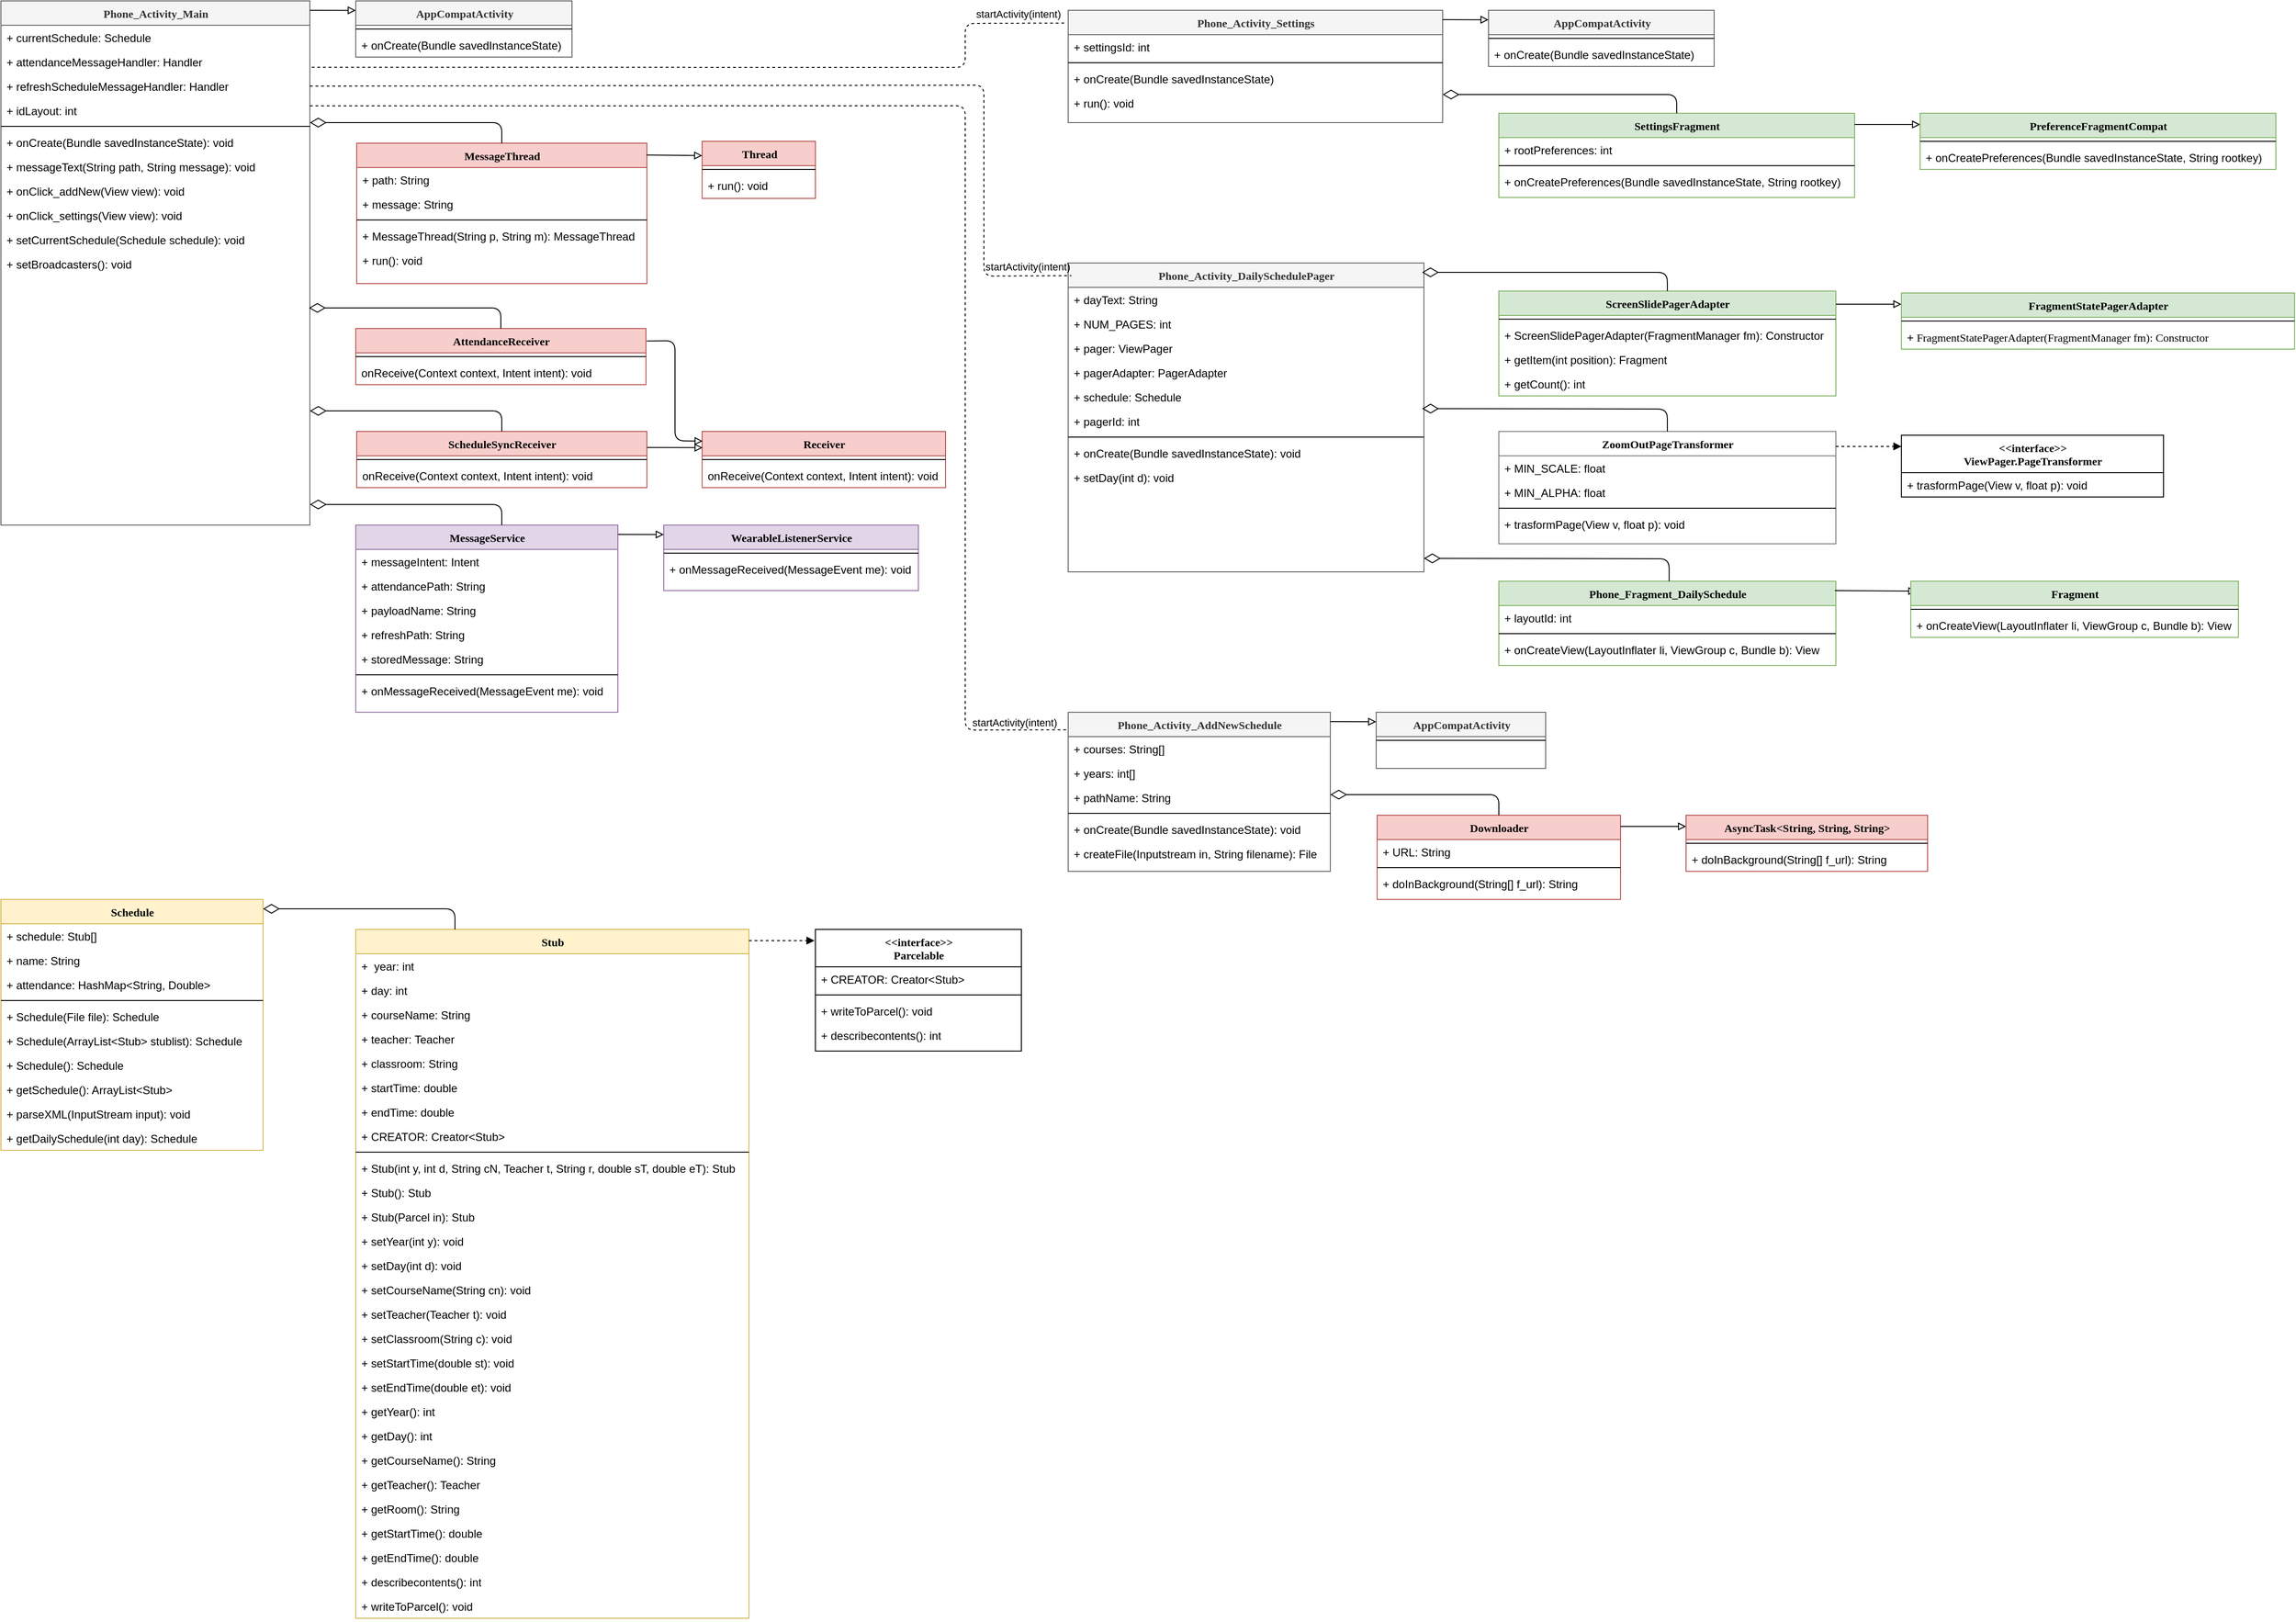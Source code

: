 <mxfile version="12.4.2" type="device" pages="1"><diagram name="Page-1" id="9f46799a-70d6-7492-0946-bef42562c5a5"><mxGraphModel dx="1422" dy="794" grid="1" gridSize="10" guides="1" tooltips="1" connect="1" arrows="1" fold="1" page="1" pageScale="1" pageWidth="4681" pageHeight="3300" background="#ffffff" math="0" shadow="0"><root><mxCell id="0"/><mxCell id="1" parent="0"/><mxCell id="78961159f06e98e8-17" value="Phone_Activity_Main" style="swimlane;html=1;fontStyle=1;align=center;verticalAlign=top;childLayout=stackLayout;horizontal=1;startSize=26;horizontalStack=0;resizeParent=1;resizeLast=0;collapsible=1;marginBottom=0;swimlaneFillColor=#ffffff;rounded=0;shadow=0;comic=0;labelBackgroundColor=none;strokeWidth=1;fillColor=#f5f5f5;fontFamily=Verdana;fontSize=12;strokeColor=#666666;fontColor=#333333;" parent="1" vertex="1"><mxGeometry x="90" y="110" width="330" height="560" as="geometry"/></mxCell><mxCell id="78961159f06e98e8-21" value="+ currentSchedule: Schedule" style="text;html=1;strokeColor=none;fillColor=none;align=left;verticalAlign=top;spacingLeft=4;spacingRight=4;whiteSpace=wrap;overflow=hidden;rotatable=0;points=[[0,0.5],[1,0.5]];portConstraint=eastwest;" parent="78961159f06e98e8-17" vertex="1"><mxGeometry y="26" width="330" height="26" as="geometry"/></mxCell><mxCell id="78961159f06e98e8-23" value="+ attendanceMessageHandler: Handler" style="text;html=1;align=left;verticalAlign=top;spacingLeft=4;spacingRight=4;whiteSpace=wrap;overflow=hidden;rotatable=0;points=[[0,0.5],[1,0.5]];portConstraint=eastwest;" parent="78961159f06e98e8-17" vertex="1"><mxGeometry y="52" width="330" height="26" as="geometry"/></mxCell><mxCell id="78961159f06e98e8-25" value="+ refreshScheduleMessageHandler: Handler" style="text;html=1;strokeColor=none;fillColor=none;align=left;verticalAlign=top;spacingLeft=4;spacingRight=4;whiteSpace=wrap;overflow=hidden;rotatable=0;points=[[0,0.5],[1,0.5]];portConstraint=eastwest;" parent="78961159f06e98e8-17" vertex="1"><mxGeometry y="78" width="330" height="26" as="geometry"/></mxCell><mxCell id="TGnHp0b0EAqnvFdB7RhT-48" value="+ idLayout: int" style="text;html=1;strokeColor=none;fillColor=none;align=left;verticalAlign=top;spacingLeft=4;spacingRight=4;whiteSpace=wrap;overflow=hidden;rotatable=0;points=[[0,0.5],[1,0.5]];portConstraint=eastwest;" parent="78961159f06e98e8-17" vertex="1"><mxGeometry y="104" width="330" height="26" as="geometry"/></mxCell><mxCell id="78961159f06e98e8-19" value="" style="line;html=1;strokeWidth=1;fillColor=none;align=left;verticalAlign=middle;spacingTop=-1;spacingLeft=3;spacingRight=3;rotatable=0;labelPosition=right;points=[];portConstraint=eastwest;" parent="78961159f06e98e8-17" vertex="1"><mxGeometry y="130" width="330" height="8" as="geometry"/></mxCell><mxCell id="78961159f06e98e8-20" value="+ onCreate(Bundle savedInstanceState): void" style="text;html=1;strokeColor=none;fillColor=none;align=left;verticalAlign=top;spacingLeft=4;spacingRight=4;whiteSpace=wrap;overflow=hidden;rotatable=0;points=[[0,0.5],[1,0.5]];portConstraint=eastwest;" parent="78961159f06e98e8-17" vertex="1"><mxGeometry y="138" width="330" height="26" as="geometry"/></mxCell><mxCell id="78961159f06e98e8-27" value="+ messageText(String path, String message): void" style="text;html=1;strokeColor=none;fillColor=none;align=left;verticalAlign=top;spacingLeft=4;spacingRight=4;whiteSpace=wrap;overflow=hidden;rotatable=0;points=[[0,0.5],[1,0.5]];portConstraint=eastwest;" parent="78961159f06e98e8-17" vertex="1"><mxGeometry y="164" width="330" height="26" as="geometry"/></mxCell><mxCell id="TGnHp0b0EAqnvFdB7RhT-4" value="+ onClick_addNew(View view): void" style="text;html=1;strokeColor=none;fillColor=none;align=left;verticalAlign=top;spacingLeft=4;spacingRight=4;whiteSpace=wrap;overflow=hidden;rotatable=0;points=[[0,0.5],[1,0.5]];portConstraint=eastwest;" parent="78961159f06e98e8-17" vertex="1"><mxGeometry y="190" width="330" height="26" as="geometry"/></mxCell><mxCell id="TGnHp0b0EAqnvFdB7RhT-5" value="+ onClick_settings(View view): void" style="text;html=1;strokeColor=none;fillColor=none;align=left;verticalAlign=top;spacingLeft=4;spacingRight=4;whiteSpace=wrap;overflow=hidden;rotatable=0;points=[[0,0.5],[1,0.5]];portConstraint=eastwest;" parent="78961159f06e98e8-17" vertex="1"><mxGeometry y="216" width="330" height="26" as="geometry"/></mxCell><mxCell id="TGnHp0b0EAqnvFdB7RhT-6" value="+ setCurrentSchedule(Schedule schedule): void" style="text;html=1;strokeColor=none;fillColor=none;align=left;verticalAlign=top;spacingLeft=4;spacingRight=4;whiteSpace=wrap;overflow=hidden;rotatable=0;points=[[0,0.5],[1,0.5]];portConstraint=eastwest;" parent="78961159f06e98e8-17" vertex="1"><mxGeometry y="242" width="330" height="26" as="geometry"/></mxCell><mxCell id="TGnHp0b0EAqnvFdB7RhT-18" value="+ setBroadcasters(): void" style="text;html=1;strokeColor=none;fillColor=none;align=left;verticalAlign=top;spacingLeft=4;spacingRight=4;whiteSpace=wrap;overflow=hidden;rotatable=0;points=[[0,0.5],[1,0.5]];portConstraint=eastwest;" parent="78961159f06e98e8-17" vertex="1"><mxGeometry y="268" width="330" height="26" as="geometry"/></mxCell><mxCell id="TGnHp0b0EAqnvFdB7RhT-8" value="MessageThread" style="swimlane;html=1;fontStyle=1;align=center;verticalAlign=top;childLayout=stackLayout;horizontal=1;startSize=26;horizontalStack=0;resizeParent=1;resizeLast=0;collapsible=1;marginBottom=0;swimlaneFillColor=#ffffff;rounded=0;shadow=0;comic=0;labelBackgroundColor=none;strokeWidth=1;fillColor=#f8cecc;fontFamily=Verdana;fontSize=12;strokeColor=#b85450;" parent="1" vertex="1"><mxGeometry x="470" y="262" width="310" height="150" as="geometry"/></mxCell><mxCell id="TGnHp0b0EAqnvFdB7RhT-10" value="+ path: String" style="text;html=1;strokeColor=none;fillColor=none;align=left;verticalAlign=top;spacingLeft=4;spacingRight=4;whiteSpace=wrap;overflow=hidden;rotatable=0;points=[[0,0.5],[1,0.5]];portConstraint=eastwest;" parent="TGnHp0b0EAqnvFdB7RhT-8" vertex="1"><mxGeometry y="26" width="310" height="26" as="geometry"/></mxCell><mxCell id="TGnHp0b0EAqnvFdB7RhT-11" value="+ message: String" style="text;html=1;strokeColor=none;fillColor=none;align=left;verticalAlign=top;spacingLeft=4;spacingRight=4;whiteSpace=wrap;overflow=hidden;rotatable=0;points=[[0,0.5],[1,0.5]];portConstraint=eastwest;" parent="TGnHp0b0EAqnvFdB7RhT-8" vertex="1"><mxGeometry y="52" width="310" height="26" as="geometry"/></mxCell><mxCell id="TGnHp0b0EAqnvFdB7RhT-12" value="" style="line;html=1;strokeWidth=1;fillColor=none;align=left;verticalAlign=middle;spacingTop=-1;spacingLeft=3;spacingRight=3;rotatable=0;labelPosition=right;points=[];portConstraint=eastwest;" parent="TGnHp0b0EAqnvFdB7RhT-8" vertex="1"><mxGeometry y="78" width="310" height="8" as="geometry"/></mxCell><mxCell id="TGnHp0b0EAqnvFdB7RhT-13" value="+ MessageThread(String p, String m): MessageThread" style="text;html=1;strokeColor=none;fillColor=none;align=left;verticalAlign=top;spacingLeft=4;spacingRight=4;whiteSpace=wrap;overflow=hidden;rotatable=0;points=[[0,0.5],[1,0.5]];portConstraint=eastwest;" parent="TGnHp0b0EAqnvFdB7RhT-8" vertex="1"><mxGeometry y="86" width="310" height="26" as="geometry"/></mxCell><mxCell id="TGnHp0b0EAqnvFdB7RhT-14" value="+ run(): void" style="text;html=1;strokeColor=none;fillColor=none;align=left;verticalAlign=top;spacingLeft=4;spacingRight=4;whiteSpace=wrap;overflow=hidden;rotatable=0;points=[[0,0.5],[1,0.5]];portConstraint=eastwest;" parent="TGnHp0b0EAqnvFdB7RhT-8" vertex="1"><mxGeometry y="112" width="310" height="26" as="geometry"/></mxCell><mxCell id="TGnHp0b0EAqnvFdB7RhT-20" value="AttendanceReceiver" style="swimlane;html=1;fontStyle=1;align=center;verticalAlign=top;childLayout=stackLayout;horizontal=1;startSize=26;horizontalStack=0;resizeParent=1;resizeLast=0;collapsible=1;marginBottom=0;swimlaneFillColor=#ffffff;rounded=0;shadow=0;comic=0;labelBackgroundColor=none;strokeWidth=1;fillColor=#f8cecc;fontFamily=Verdana;fontSize=12;strokeColor=#b85450;" parent="1" vertex="1"><mxGeometry x="469" y="460" width="310" height="60" as="geometry"/></mxCell><mxCell id="TGnHp0b0EAqnvFdB7RhT-23" value="" style="line;html=1;strokeWidth=1;fillColor=none;align=left;verticalAlign=middle;spacingTop=-1;spacingLeft=3;spacingRight=3;rotatable=0;labelPosition=right;points=[];portConstraint=eastwest;" parent="TGnHp0b0EAqnvFdB7RhT-20" vertex="1"><mxGeometry y="26" width="310" height="8" as="geometry"/></mxCell><mxCell id="TGnHp0b0EAqnvFdB7RhT-24" value="onReceive(Context context, Intent intent): void" style="text;html=1;strokeColor=none;fillColor=none;align=left;verticalAlign=top;spacingLeft=4;spacingRight=4;whiteSpace=wrap;overflow=hidden;rotatable=0;points=[[0,0.5],[1,0.5]];portConstraint=eastwest;" parent="TGnHp0b0EAqnvFdB7RhT-20" vertex="1"><mxGeometry y="34" width="310" height="26" as="geometry"/></mxCell><mxCell id="TGnHp0b0EAqnvFdB7RhT-26" value="ScheduleSyncReceiver" style="swimlane;html=1;fontStyle=1;align=center;verticalAlign=top;childLayout=stackLayout;horizontal=1;startSize=26;horizontalStack=0;resizeParent=1;resizeLast=0;collapsible=1;marginBottom=0;swimlaneFillColor=#ffffff;rounded=0;shadow=0;comic=0;labelBackgroundColor=none;strokeWidth=1;fillColor=#f8cecc;fontFamily=Verdana;fontSize=12;strokeColor=#b85450;" parent="1" vertex="1"><mxGeometry x="470" y="570" width="310" height="60" as="geometry"/></mxCell><mxCell id="TGnHp0b0EAqnvFdB7RhT-27" value="" style="line;html=1;strokeWidth=1;fillColor=none;align=left;verticalAlign=middle;spacingTop=-1;spacingLeft=3;spacingRight=3;rotatable=0;labelPosition=right;points=[];portConstraint=eastwest;" parent="TGnHp0b0EAqnvFdB7RhT-26" vertex="1"><mxGeometry y="26" width="310" height="8" as="geometry"/></mxCell><mxCell id="TGnHp0b0EAqnvFdB7RhT-28" value="onReceive(Context context, Intent intent): void" style="text;html=1;strokeColor=none;fillColor=none;align=left;verticalAlign=top;spacingLeft=4;spacingRight=4;whiteSpace=wrap;overflow=hidden;rotatable=0;points=[[0,0.5],[1,0.5]];portConstraint=eastwest;" parent="TGnHp0b0EAqnvFdB7RhT-26" vertex="1"><mxGeometry y="34" width="310" height="26" as="geometry"/></mxCell><mxCell id="TGnHp0b0EAqnvFdB7RhT-33" value="Receiver" style="swimlane;html=1;fontStyle=1;align=center;verticalAlign=top;childLayout=stackLayout;horizontal=1;startSize=26;horizontalStack=0;resizeParent=1;resizeLast=0;collapsible=1;marginBottom=0;swimlaneFillColor=#ffffff;rounded=0;shadow=0;comic=0;labelBackgroundColor=none;strokeWidth=1;fillColor=#f8cecc;fontFamily=Verdana;fontSize=12;strokeColor=#b85450;" parent="1" vertex="1"><mxGeometry x="839" y="570" width="260" height="60" as="geometry"/></mxCell><mxCell id="TGnHp0b0EAqnvFdB7RhT-34" value="" style="line;html=1;strokeWidth=1;fillColor=none;align=left;verticalAlign=middle;spacingTop=-1;spacingLeft=3;spacingRight=3;rotatable=0;labelPosition=right;points=[];portConstraint=eastwest;" parent="TGnHp0b0EAqnvFdB7RhT-33" vertex="1"><mxGeometry y="26" width="260" height="8" as="geometry"/></mxCell><mxCell id="TGnHp0b0EAqnvFdB7RhT-35" value="onReceive(Context context, Intent intent): void" style="text;html=1;strokeColor=none;fillColor=none;align=left;verticalAlign=top;spacingLeft=4;spacingRight=4;whiteSpace=wrap;overflow=hidden;rotatable=0;points=[[0,0.5],[1,0.5]];portConstraint=eastwest;" parent="TGnHp0b0EAqnvFdB7RhT-33" vertex="1"><mxGeometry y="34" width="260" height="26" as="geometry"/></mxCell><mxCell id="TGnHp0b0EAqnvFdB7RhT-38" value="Thread" style="swimlane;html=1;fontStyle=1;align=center;verticalAlign=top;childLayout=stackLayout;horizontal=1;startSize=26;horizontalStack=0;resizeParent=1;resizeLast=0;collapsible=1;marginBottom=0;swimlaneFillColor=#ffffff;rounded=0;shadow=0;comic=0;labelBackgroundColor=none;strokeWidth=1;fillColor=#f8cecc;fontFamily=Verdana;fontSize=12;strokeColor=#b85450;" parent="1" vertex="1"><mxGeometry x="839" y="260" width="121" height="61" as="geometry"/></mxCell><mxCell id="TGnHp0b0EAqnvFdB7RhT-39" value="" style="line;html=1;strokeWidth=1;fillColor=none;align=left;verticalAlign=middle;spacingTop=-1;spacingLeft=3;spacingRight=3;rotatable=0;labelPosition=right;points=[];portConstraint=eastwest;" parent="TGnHp0b0EAqnvFdB7RhT-38" vertex="1"><mxGeometry y="26" width="121" height="8" as="geometry"/></mxCell><mxCell id="TGnHp0b0EAqnvFdB7RhT-359" value="+ run(): void" style="text;html=1;strokeColor=none;fillColor=none;align=left;verticalAlign=top;spacingLeft=4;spacingRight=4;whiteSpace=wrap;overflow=hidden;rotatable=0;points=[[0,0.5],[1,0.5]];portConstraint=eastwest;" parent="TGnHp0b0EAqnvFdB7RhT-38" vertex="1"><mxGeometry y="34" width="121" height="26" as="geometry"/></mxCell><mxCell id="TGnHp0b0EAqnvFdB7RhT-41" value="" style="endArrow=block;html=1;entryX=0;entryY=0.25;entryDx=0;entryDy=0;sourcePerimeterSpacing=0;startArrow=none;startFill=0;endFill=0;exitX=0.999;exitY=0.084;exitDx=0;exitDy=0;exitPerimeter=0;" parent="1" source="TGnHp0b0EAqnvFdB7RhT-8" target="TGnHp0b0EAqnvFdB7RhT-38" edge="1"><mxGeometry width="50" height="50" relative="1" as="geometry"><mxPoint x="780" y="270" as="sourcePoint"/><mxPoint x="840" y="320" as="targetPoint"/><Array as="points"/></mxGeometry></mxCell><mxCell id="TGnHp0b0EAqnvFdB7RhT-42" value="Phone_Activity_Settings" style="swimlane;html=1;fontStyle=1;align=center;verticalAlign=top;childLayout=stackLayout;horizontal=1;startSize=26;horizontalStack=0;resizeParent=1;resizeLast=0;collapsible=1;marginBottom=0;swimlaneFillColor=#ffffff;rounded=0;shadow=0;comic=0;labelBackgroundColor=none;strokeWidth=1;fillColor=#f5f5f5;fontFamily=Verdana;fontSize=12;strokeColor=#666666;fontColor=#333333;" parent="1" vertex="1"><mxGeometry x="1230" y="120" width="400" height="120" as="geometry"/></mxCell><mxCell id="TGnHp0b0EAqnvFdB7RhT-43" value="+ settingsId: int" style="text;html=1;strokeColor=none;fillColor=none;align=left;verticalAlign=top;spacingLeft=4;spacingRight=4;whiteSpace=wrap;overflow=hidden;rotatable=0;points=[[0,0.5],[1,0.5]];portConstraint=eastwest;" parent="TGnHp0b0EAqnvFdB7RhT-42" vertex="1"><mxGeometry y="26" width="400" height="26" as="geometry"/></mxCell><mxCell id="TGnHp0b0EAqnvFdB7RhT-45" value="" style="line;html=1;strokeWidth=1;fillColor=none;align=left;verticalAlign=middle;spacingTop=-1;spacingLeft=3;spacingRight=3;rotatable=0;labelPosition=right;points=[];portConstraint=eastwest;" parent="TGnHp0b0EAqnvFdB7RhT-42" vertex="1"><mxGeometry y="52" width="400" height="8" as="geometry"/></mxCell><mxCell id="TGnHp0b0EAqnvFdB7RhT-46" value="+ onCreate(Bundle savedInstanceState)" style="text;html=1;strokeColor=none;fillColor=none;align=left;verticalAlign=top;spacingLeft=4;spacingRight=4;whiteSpace=wrap;overflow=hidden;rotatable=0;points=[[0,0.5],[1,0.5]];portConstraint=eastwest;" parent="TGnHp0b0EAqnvFdB7RhT-42" vertex="1"><mxGeometry y="60" width="400" height="26" as="geometry"/></mxCell><mxCell id="TGnHp0b0EAqnvFdB7RhT-47" value="+ run(): void" style="text;html=1;strokeColor=none;fillColor=none;align=left;verticalAlign=top;spacingLeft=4;spacingRight=4;whiteSpace=wrap;overflow=hidden;rotatable=0;points=[[0,0.5],[1,0.5]];portConstraint=eastwest;" parent="TGnHp0b0EAqnvFdB7RhT-42" vertex="1"><mxGeometry y="86" width="400" height="26" as="geometry"/></mxCell><mxCell id="TGnHp0b0EAqnvFdB7RhT-55" value="SettingsFragment" style="swimlane;html=1;fontStyle=1;align=center;verticalAlign=top;childLayout=stackLayout;horizontal=1;startSize=26;horizontalStack=0;resizeParent=1;resizeLast=0;collapsible=1;marginBottom=0;swimlaneFillColor=#ffffff;rounded=0;shadow=0;comic=0;labelBackgroundColor=none;strokeWidth=1;fillColor=#d5e8d4;fontFamily=Verdana;fontSize=12;strokeColor=#82b366;" parent="1" vertex="1"><mxGeometry x="1690" y="230" width="380" height="90" as="geometry"/></mxCell><mxCell id="TGnHp0b0EAqnvFdB7RhT-56" value="+ rootPreferences: int" style="text;html=1;strokeColor=none;fillColor=none;align=left;verticalAlign=top;spacingLeft=4;spacingRight=4;whiteSpace=wrap;overflow=hidden;rotatable=0;points=[[0,0.5],[1,0.5]];portConstraint=eastwest;" parent="TGnHp0b0EAqnvFdB7RhT-55" vertex="1"><mxGeometry y="26" width="380" height="26" as="geometry"/></mxCell><mxCell id="TGnHp0b0EAqnvFdB7RhT-57" value="" style="line;html=1;strokeWidth=1;fillColor=none;align=left;verticalAlign=middle;spacingTop=-1;spacingLeft=3;spacingRight=3;rotatable=0;labelPosition=right;points=[];portConstraint=eastwest;" parent="TGnHp0b0EAqnvFdB7RhT-55" vertex="1"><mxGeometry y="52" width="380" height="8" as="geometry"/></mxCell><mxCell id="TGnHp0b0EAqnvFdB7RhT-58" value="+ onCreatePreferences(Bundle savedInstanceState, String rootkey)" style="text;html=1;strokeColor=none;fillColor=none;align=left;verticalAlign=top;spacingLeft=4;spacingRight=4;whiteSpace=wrap;overflow=hidden;rotatable=0;points=[[0,0.5],[1,0.5]];portConstraint=eastwest;" parent="TGnHp0b0EAqnvFdB7RhT-55" vertex="1"><mxGeometry y="60" width="380" height="26" as="geometry"/></mxCell><mxCell id="TGnHp0b0EAqnvFdB7RhT-60" value="" style="endArrow=block;html=1;exitX=1;exitY=0.133;exitDx=0;exitDy=0;exitPerimeter=0;endFill=0;" parent="1" source="TGnHp0b0EAqnvFdB7RhT-55" edge="1"><mxGeometry width="50" height="50" relative="1" as="geometry"><mxPoint x="2090" y="310" as="sourcePoint"/><mxPoint x="2140" y="242" as="targetPoint"/></mxGeometry></mxCell><mxCell id="TGnHp0b0EAqnvFdB7RhT-61" value="PreferenceFragmentCompat" style="swimlane;html=1;fontStyle=1;align=center;verticalAlign=top;childLayout=stackLayout;horizontal=1;startSize=26;horizontalStack=0;resizeParent=1;resizeLast=0;collapsible=1;marginBottom=0;swimlaneFillColor=#ffffff;rounded=0;shadow=0;comic=0;labelBackgroundColor=none;strokeWidth=1;fillColor=#d5e8d4;fontFamily=Verdana;fontSize=12;strokeColor=#82b366;" parent="1" vertex="1"><mxGeometry x="2140" y="230" width="380" height="60" as="geometry"/></mxCell><mxCell id="TGnHp0b0EAqnvFdB7RhT-63" value="" style="line;html=1;strokeWidth=1;fillColor=none;align=left;verticalAlign=middle;spacingTop=-1;spacingLeft=3;spacingRight=3;rotatable=0;labelPosition=right;points=[];portConstraint=eastwest;" parent="TGnHp0b0EAqnvFdB7RhT-61" vertex="1"><mxGeometry y="26" width="380" height="8" as="geometry"/></mxCell><mxCell id="TGnHp0b0EAqnvFdB7RhT-64" value="+ onCreatePreferences(Bundle savedInstanceState, String rootkey)" style="text;html=1;strokeColor=none;fillColor=none;align=left;verticalAlign=top;spacingLeft=4;spacingRight=4;whiteSpace=wrap;overflow=hidden;rotatable=0;points=[[0,0.5],[1,0.5]];portConstraint=eastwest;" parent="TGnHp0b0EAqnvFdB7RhT-61" vertex="1"><mxGeometry y="34" width="380" height="26" as="geometry"/></mxCell><mxCell id="TGnHp0b0EAqnvFdB7RhT-65" value="Phone_Activity_DailySchedulePager" style="swimlane;html=1;fontStyle=1;align=center;verticalAlign=top;childLayout=stackLayout;horizontal=1;startSize=26;horizontalStack=0;resizeParent=1;resizeLast=0;collapsible=1;marginBottom=0;swimlaneFillColor=#ffffff;rounded=0;shadow=0;comic=0;labelBackgroundColor=none;strokeWidth=1;fillColor=#f5f5f5;fontFamily=Verdana;fontSize=12;strokeColor=#666666;fontColor=#333333;" parent="1" vertex="1"><mxGeometry x="1230" y="390" width="380" height="330" as="geometry"/></mxCell><mxCell id="TGnHp0b0EAqnvFdB7RhT-66" value="+ dayText: String&lt;br&gt;" style="text;html=1;strokeColor=none;fillColor=none;align=left;verticalAlign=top;spacingLeft=4;spacingRight=4;whiteSpace=wrap;overflow=hidden;rotatable=0;points=[[0,0.5],[1,0.5]];portConstraint=eastwest;" parent="TGnHp0b0EAqnvFdB7RhT-65" vertex="1"><mxGeometry y="26" width="380" height="26" as="geometry"/></mxCell><mxCell id="TGnHp0b0EAqnvFdB7RhT-68" value="+ NUM_PAGES: int" style="text;html=1;strokeColor=none;fillColor=none;align=left;verticalAlign=top;spacingLeft=4;spacingRight=4;whiteSpace=wrap;overflow=hidden;rotatable=0;points=[[0,0.5],[1,0.5]];portConstraint=eastwest;" parent="TGnHp0b0EAqnvFdB7RhT-65" vertex="1"><mxGeometry y="52" width="380" height="26" as="geometry"/></mxCell><mxCell id="TGnHp0b0EAqnvFdB7RhT-69" value="+ pager: ViewPager" style="text;html=1;strokeColor=none;fillColor=none;align=left;verticalAlign=top;spacingLeft=4;spacingRight=4;whiteSpace=wrap;overflow=hidden;rotatable=0;points=[[0,0.5],[1,0.5]];portConstraint=eastwest;" parent="TGnHp0b0EAqnvFdB7RhT-65" vertex="1"><mxGeometry y="78" width="380" height="26" as="geometry"/></mxCell><mxCell id="TGnHp0b0EAqnvFdB7RhT-70" value="+ pagerAdapter: PagerAdapter&lt;br&gt;" style="text;html=1;strokeColor=none;fillColor=none;align=left;verticalAlign=top;spacingLeft=4;spacingRight=4;whiteSpace=wrap;overflow=hidden;rotatable=0;points=[[0,0.5],[1,0.5]];portConstraint=eastwest;" parent="TGnHp0b0EAqnvFdB7RhT-65" vertex="1"><mxGeometry y="104" width="380" height="26" as="geometry"/></mxCell><mxCell id="TGnHp0b0EAqnvFdB7RhT-71" value="+ schedule: Schedule" style="text;html=1;strokeColor=none;fillColor=none;align=left;verticalAlign=top;spacingLeft=4;spacingRight=4;whiteSpace=wrap;overflow=hidden;rotatable=0;points=[[0,0.5],[1,0.5]];portConstraint=eastwest;" parent="TGnHp0b0EAqnvFdB7RhT-65" vertex="1"><mxGeometry y="130" width="380" height="26" as="geometry"/></mxCell><mxCell id="TGnHp0b0EAqnvFdB7RhT-72" value="+ pagerId: int" style="text;html=1;strokeColor=none;fillColor=none;align=left;verticalAlign=top;spacingLeft=4;spacingRight=4;whiteSpace=wrap;overflow=hidden;rotatable=0;points=[[0,0.5],[1,0.5]];portConstraint=eastwest;" parent="TGnHp0b0EAqnvFdB7RhT-65" vertex="1"><mxGeometry y="156" width="380" height="26" as="geometry"/></mxCell><mxCell id="TGnHp0b0EAqnvFdB7RhT-67" value="" style="line;html=1;strokeWidth=1;fillColor=none;align=left;verticalAlign=middle;spacingTop=-1;spacingLeft=3;spacingRight=3;rotatable=0;labelPosition=right;points=[];portConstraint=eastwest;" parent="TGnHp0b0EAqnvFdB7RhT-65" vertex="1"><mxGeometry y="182" width="380" height="8" as="geometry"/></mxCell><mxCell id="TGnHp0b0EAqnvFdB7RhT-73" value="+ onCreate(Bundle savedInstanceState): void" style="text;html=1;strokeColor=none;fillColor=none;align=left;verticalAlign=top;spacingLeft=4;spacingRight=4;whiteSpace=wrap;overflow=hidden;rotatable=0;points=[[0,0.5],[1,0.5]];portConstraint=eastwest;" parent="TGnHp0b0EAqnvFdB7RhT-65" vertex="1"><mxGeometry y="190" width="380" height="26" as="geometry"/></mxCell><mxCell id="TGnHp0b0EAqnvFdB7RhT-78" value="+ setDay(int d): void" style="text;html=1;strokeColor=none;fillColor=none;align=left;verticalAlign=top;spacingLeft=4;spacingRight=4;whiteSpace=wrap;overflow=hidden;rotatable=0;points=[[0,0.5],[1,0.5]];portConstraint=eastwest;" parent="TGnHp0b0EAqnvFdB7RhT-65" vertex="1"><mxGeometry y="216" width="380" height="26" as="geometry"/></mxCell><mxCell id="TGnHp0b0EAqnvFdB7RhT-74" value="AppCompatActivity" style="swimlane;html=1;fontStyle=1;align=center;verticalAlign=top;childLayout=stackLayout;horizontal=1;startSize=26;horizontalStack=0;resizeParent=1;resizeLast=0;collapsible=1;marginBottom=0;swimlaneFillColor=#ffffff;rounded=0;shadow=0;comic=0;labelBackgroundColor=none;strokeWidth=1;fillColor=#f5f5f5;fontFamily=Verdana;fontSize=12;strokeColor=#666666;fontColor=#333333;" parent="1" vertex="1"><mxGeometry x="469" y="110" width="231" height="60" as="geometry"/></mxCell><mxCell id="TGnHp0b0EAqnvFdB7RhT-75" value="" style="line;html=1;strokeWidth=1;fillColor=none;align=left;verticalAlign=middle;spacingTop=-1;spacingLeft=3;spacingRight=3;rotatable=0;labelPosition=right;points=[];portConstraint=eastwest;" parent="TGnHp0b0EAqnvFdB7RhT-74" vertex="1"><mxGeometry y="26" width="231" height="8" as="geometry"/></mxCell><mxCell id="TGnHp0b0EAqnvFdB7RhT-355" value="+ onCreate(Bundle savedInstanceState)" style="text;html=1;strokeColor=none;fillColor=none;align=left;verticalAlign=top;spacingLeft=4;spacingRight=4;whiteSpace=wrap;overflow=hidden;rotatable=0;points=[[0,0.5],[1,0.5]];portConstraint=eastwest;" parent="TGnHp0b0EAqnvFdB7RhT-74" vertex="1"><mxGeometry y="34" width="231" height="26" as="geometry"/></mxCell><mxCell id="TGnHp0b0EAqnvFdB7RhT-77" value="" style="endArrow=block;html=1;entryX=-0.004;entryY=0.319;entryDx=0;entryDy=0;sourcePerimeterSpacing=0;startArrow=none;startFill=0;endFill=0;entryPerimeter=0;" parent="1" edge="1"><mxGeometry width="50" height="50" relative="1" as="geometry"><mxPoint x="420" y="120" as="sourcePoint"/><mxPoint x="469.0" y="120.14" as="targetPoint"/><Array as="points"/></mxGeometry></mxCell><mxCell id="TGnHp0b0EAqnvFdB7RhT-82" value="ScreenSlidePagerAdapter" style="swimlane;html=1;fontStyle=1;align=center;verticalAlign=top;childLayout=stackLayout;horizontal=1;startSize=26;horizontalStack=0;resizeParent=1;resizeLast=0;collapsible=1;marginBottom=0;swimlaneFillColor=#ffffff;rounded=0;shadow=0;comic=0;labelBackgroundColor=none;strokeWidth=1;fillColor=#d5e8d4;fontFamily=Verdana;fontSize=12;strokeColor=#82b366;" parent="1" vertex="1"><mxGeometry x="1690" y="420" width="360" height="112" as="geometry"/></mxCell><mxCell id="TGnHp0b0EAqnvFdB7RhT-84" value="" style="line;html=1;strokeWidth=1;fillColor=none;align=left;verticalAlign=middle;spacingTop=-1;spacingLeft=3;spacingRight=3;rotatable=0;labelPosition=right;points=[];portConstraint=eastwest;" parent="TGnHp0b0EAqnvFdB7RhT-82" vertex="1"><mxGeometry y="26" width="360" height="8" as="geometry"/></mxCell><mxCell id="TGnHp0b0EAqnvFdB7RhT-85" value="+ ScreenSlidePagerAdapter(FragmentManager fm): Constructor" style="text;html=1;strokeColor=none;fillColor=none;align=left;verticalAlign=top;spacingLeft=4;spacingRight=4;whiteSpace=wrap;overflow=hidden;rotatable=0;points=[[0,0.5],[1,0.5]];portConstraint=eastwest;" parent="TGnHp0b0EAqnvFdB7RhT-82" vertex="1"><mxGeometry y="34" width="360" height="26" as="geometry"/></mxCell><mxCell id="TGnHp0b0EAqnvFdB7RhT-91" value="+ getItem(int position): Fragment" style="text;html=1;strokeColor=none;fillColor=none;align=left;verticalAlign=top;spacingLeft=4;spacingRight=4;whiteSpace=wrap;overflow=hidden;rotatable=0;points=[[0,0.5],[1,0.5]];portConstraint=eastwest;" parent="TGnHp0b0EAqnvFdB7RhT-82" vertex="1"><mxGeometry y="60" width="360" height="26" as="geometry"/></mxCell><mxCell id="TGnHp0b0EAqnvFdB7RhT-92" value="+ getCount(): int" style="text;html=1;strokeColor=none;fillColor=none;align=left;verticalAlign=top;spacingLeft=4;spacingRight=4;whiteSpace=wrap;overflow=hidden;rotatable=0;points=[[0,0.5],[1,0.5]];portConstraint=eastwest;" parent="TGnHp0b0EAqnvFdB7RhT-82" vertex="1"><mxGeometry y="86" width="360" height="24" as="geometry"/></mxCell><mxCell id="TGnHp0b0EAqnvFdB7RhT-86" value="" style="endArrow=block;html=1;exitX=1;exitY=0.133;exitDx=0;exitDy=0;exitPerimeter=0;endFill=0;" parent="1" edge="1"><mxGeometry width="50" height="50" relative="1" as="geometry"><mxPoint x="2050" y="433.97" as="sourcePoint"/><mxPoint x="2120" y="434" as="targetPoint"/></mxGeometry></mxCell><mxCell id="TGnHp0b0EAqnvFdB7RhT-87" value="FragmentStatePagerAdapter" style="swimlane;html=1;fontStyle=1;align=center;verticalAlign=top;childLayout=stackLayout;horizontal=1;startSize=26;horizontalStack=0;resizeParent=1;resizeLast=0;collapsible=1;marginBottom=0;swimlaneFillColor=#ffffff;rounded=0;shadow=0;comic=0;labelBackgroundColor=none;strokeWidth=1;fillColor=#d5e8d4;fontFamily=Verdana;fontSize=12;strokeColor=#82b366;" parent="1" vertex="1"><mxGeometry x="2120" y="422" width="420" height="60" as="geometry"/></mxCell><mxCell id="TGnHp0b0EAqnvFdB7RhT-88" value="" style="line;html=1;strokeWidth=1;fillColor=none;align=left;verticalAlign=middle;spacingTop=-1;spacingLeft=3;spacingRight=3;rotatable=0;labelPosition=right;points=[];portConstraint=eastwest;" parent="TGnHp0b0EAqnvFdB7RhT-87" vertex="1"><mxGeometry y="26" width="420" height="8" as="geometry"/></mxCell><mxCell id="TGnHp0b0EAqnvFdB7RhT-90" value="+&amp;nbsp;&lt;span style=&quot;font-family: &amp;#34;verdana&amp;#34; ; text-align: center ; white-space: nowrap&quot;&gt;FragmentStatePagerAdapter(FragmentManager fm): Constructor&lt;/span&gt;" style="text;html=1;strokeColor=none;fillColor=none;align=left;verticalAlign=top;spacingLeft=4;spacingRight=4;whiteSpace=wrap;overflow=hidden;rotatable=0;points=[[0,0.5],[1,0.5]];portConstraint=eastwest;" parent="TGnHp0b0EAqnvFdB7RhT-87" vertex="1"><mxGeometry y="34" width="420" height="26" as="geometry"/></mxCell><mxCell id="TGnHp0b0EAqnvFdB7RhT-93" value="ZoomOutPageTransformer" style="swimlane;html=1;fontStyle=1;align=center;verticalAlign=top;childLayout=stackLayout;horizontal=1;startSize=26;horizontalStack=0;resizeParent=1;resizeLast=0;collapsible=1;marginBottom=0;swimlaneFillColor=#ffffff;rounded=0;shadow=0;comic=0;labelBackgroundColor=none;strokeWidth=1;fontFamily=Verdana;fontSize=12;strokeColor=#808080;" parent="1" vertex="1"><mxGeometry x="1690" y="570" width="360" height="120" as="geometry"><mxRectangle x="830" y="760" width="210" height="26" as="alternateBounds"/></mxGeometry></mxCell><mxCell id="TGnHp0b0EAqnvFdB7RhT-98" value="+ MIN_SCALE: float&lt;br&gt;" style="text;html=1;strokeColor=none;fillColor=none;align=left;verticalAlign=top;spacingLeft=4;spacingRight=4;whiteSpace=wrap;overflow=hidden;rotatable=0;points=[[0,0.5],[1,0.5]];portConstraint=eastwest;" parent="TGnHp0b0EAqnvFdB7RhT-93" vertex="1"><mxGeometry y="26" width="360" height="26" as="geometry"/></mxCell><mxCell id="TGnHp0b0EAqnvFdB7RhT-99" value="+ MIN_ALPHA: float" style="text;html=1;strokeColor=none;fillColor=none;align=left;verticalAlign=top;spacingLeft=4;spacingRight=4;whiteSpace=wrap;overflow=hidden;rotatable=0;points=[[0,0.5],[1,0.5]];portConstraint=eastwest;" parent="TGnHp0b0EAqnvFdB7RhT-93" vertex="1"><mxGeometry y="52" width="360" height="26" as="geometry"/></mxCell><mxCell id="TGnHp0b0EAqnvFdB7RhT-94" value="" style="line;html=1;strokeWidth=1;fillColor=none;align=left;verticalAlign=middle;spacingTop=-1;spacingLeft=3;spacingRight=3;rotatable=0;labelPosition=right;points=[];portConstraint=eastwest;" parent="TGnHp0b0EAqnvFdB7RhT-93" vertex="1"><mxGeometry y="78" width="360" height="8" as="geometry"/></mxCell><mxCell id="TGnHp0b0EAqnvFdB7RhT-95" value="+ trasformPage(View v, float p): void" style="text;html=1;strokeColor=none;fillColor=none;align=left;verticalAlign=top;spacingLeft=4;spacingRight=4;whiteSpace=wrap;overflow=hidden;rotatable=0;points=[[0,0.5],[1,0.5]];portConstraint=eastwest;" parent="TGnHp0b0EAqnvFdB7RhT-93" vertex="1"><mxGeometry y="86" width="360" height="26" as="geometry"/></mxCell><mxCell id="TGnHp0b0EAqnvFdB7RhT-100" value="Phone_Fragment_DailySchedule" style="swimlane;html=1;fontStyle=1;align=center;verticalAlign=top;childLayout=stackLayout;horizontal=1;startSize=26;horizontalStack=0;resizeParent=1;resizeLast=0;collapsible=1;marginBottom=0;swimlaneFillColor=#ffffff;rounded=0;shadow=0;comic=0;labelBackgroundColor=none;strokeWidth=1;fillColor=#d5e8d4;fontFamily=Verdana;fontSize=12;strokeColor=#82b366;" parent="1" vertex="1"><mxGeometry x="1690" y="730" width="360" height="90" as="geometry"/></mxCell><mxCell id="TGnHp0b0EAqnvFdB7RhT-103" value="+ layoutId: int" style="text;html=1;strokeColor=none;fillColor=none;align=left;verticalAlign=top;spacingLeft=4;spacingRight=4;whiteSpace=wrap;overflow=hidden;rotatable=0;points=[[0,0.5],[1,0.5]];portConstraint=eastwest;" parent="TGnHp0b0EAqnvFdB7RhT-100" vertex="1"><mxGeometry y="26" width="360" height="26" as="geometry"/></mxCell><mxCell id="TGnHp0b0EAqnvFdB7RhT-101" value="" style="line;html=1;strokeWidth=1;fillColor=none;align=left;verticalAlign=middle;spacingTop=-1;spacingLeft=3;spacingRight=3;rotatable=0;labelPosition=right;points=[];portConstraint=eastwest;" parent="TGnHp0b0EAqnvFdB7RhT-100" vertex="1"><mxGeometry y="52" width="360" height="8" as="geometry"/></mxCell><mxCell id="TGnHp0b0EAqnvFdB7RhT-102" value="+ onCreateView(LayoutInflater li, ViewGroup c, Bundle b): View" style="text;html=1;strokeColor=none;fillColor=none;align=left;verticalAlign=top;spacingLeft=4;spacingRight=4;whiteSpace=wrap;overflow=hidden;rotatable=0;points=[[0,0.5],[1,0.5]];portConstraint=eastwest;" parent="TGnHp0b0EAqnvFdB7RhT-100" vertex="1"><mxGeometry y="60" width="360" height="26" as="geometry"/></mxCell><mxCell id="TGnHp0b0EAqnvFdB7RhT-105" value="" style="endArrow=block;html=1;exitX=0.997;exitY=0.111;exitDx=0;exitDy=0;exitPerimeter=0;endFill=0;entryX=0.017;entryY=0.176;entryDx=0;entryDy=0;entryPerimeter=0;" parent="1" source="TGnHp0b0EAqnvFdB7RhT-100" target="TGnHp0b0EAqnvFdB7RhT-106" edge="1"><mxGeometry width="50" height="50" relative="1" as="geometry"><mxPoint x="2050" y="741.97" as="sourcePoint"/><mxPoint x="2120" y="742" as="targetPoint"/></mxGeometry></mxCell><mxCell id="TGnHp0b0EAqnvFdB7RhT-106" value="Fragment" style="swimlane;html=1;fontStyle=1;align=center;verticalAlign=top;childLayout=stackLayout;horizontal=1;startSize=26;horizontalStack=0;resizeParent=1;resizeLast=0;collapsible=1;marginBottom=0;swimlaneFillColor=#ffffff;rounded=0;shadow=0;comic=0;labelBackgroundColor=none;strokeWidth=1;fillColor=#d5e8d4;fontFamily=Verdana;fontSize=12;strokeColor=#82b366;" parent="1" vertex="1"><mxGeometry x="2130" y="730" width="350" height="60" as="geometry"/></mxCell><mxCell id="TGnHp0b0EAqnvFdB7RhT-107" value="" style="line;html=1;strokeWidth=1;fillColor=none;align=left;verticalAlign=middle;spacingTop=-1;spacingLeft=3;spacingRight=3;rotatable=0;labelPosition=right;points=[];portConstraint=eastwest;" parent="TGnHp0b0EAqnvFdB7RhT-106" vertex="1"><mxGeometry y="26" width="350" height="8" as="geometry"/></mxCell><mxCell id="TGnHp0b0EAqnvFdB7RhT-352" value="+ onCreateView(LayoutInflater li, ViewGroup c, Bundle b): View" style="text;html=1;strokeColor=none;fillColor=none;align=left;verticalAlign=top;spacingLeft=4;spacingRight=4;whiteSpace=wrap;overflow=hidden;rotatable=0;points=[[0,0.5],[1,0.5]];portConstraint=eastwest;" parent="TGnHp0b0EAqnvFdB7RhT-106" vertex="1"><mxGeometry y="34" width="350" height="26" as="geometry"/></mxCell><mxCell id="TGnHp0b0EAqnvFdB7RhT-109" value="" style="endArrow=block;html=1;exitX=1;exitY=0.133;exitDx=0;exitDy=0;exitPerimeter=0;endFill=1;dashed=1;" parent="1" edge="1"><mxGeometry width="50" height="50" relative="1" as="geometry"><mxPoint x="2050" y="585.97" as="sourcePoint"/><mxPoint x="2120" y="586" as="targetPoint"/></mxGeometry></mxCell><mxCell id="TGnHp0b0EAqnvFdB7RhT-110" value="&amp;lt;&amp;lt;interface&amp;gt;&amp;gt;&lt;br&gt;ViewPager.PageTransformer" style="swimlane;html=1;fontStyle=1;align=center;verticalAlign=top;childLayout=stackLayout;horizontal=1;startSize=40;horizontalStack=0;resizeParent=1;resizeLast=0;collapsible=1;marginBottom=0;swimlaneFillColor=#ffffff;rounded=0;shadow=0;comic=0;labelBackgroundColor=none;strokeWidth=1;fontFamily=Verdana;fontSize=12;swimlaneLine=1;" parent="1" vertex="1"><mxGeometry x="2120" y="574" width="280" height="66" as="geometry"/></mxCell><mxCell id="TGnHp0b0EAqnvFdB7RhT-361" value="+ trasformPage(View v, float p): void" style="text;html=1;strokeColor=none;fillColor=none;align=left;verticalAlign=top;spacingLeft=4;spacingRight=4;whiteSpace=wrap;overflow=hidden;rotatable=0;points=[[0,0.5],[1,0.5]];portConstraint=eastwest;" parent="TGnHp0b0EAqnvFdB7RhT-110" vertex="1"><mxGeometry y="40" width="280" height="26" as="geometry"/></mxCell><mxCell id="TGnHp0b0EAqnvFdB7RhT-112" value="Phone_Activity_AddNewSchedule" style="swimlane;html=1;fontStyle=1;align=center;verticalAlign=top;childLayout=stackLayout;horizontal=1;startSize=26;horizontalStack=0;resizeParent=1;resizeLast=0;collapsible=1;marginBottom=0;swimlaneFillColor=#ffffff;rounded=0;shadow=0;comic=0;labelBackgroundColor=none;strokeWidth=1;fillColor=#f5f5f5;fontFamily=Verdana;fontSize=12;strokeColor=#666666;fontColor=#333333;" parent="1" vertex="1"><mxGeometry x="1230" y="870" width="280" height="170" as="geometry"/></mxCell><mxCell id="TGnHp0b0EAqnvFdB7RhT-113" value="+ courses: String[]" style="text;html=1;strokeColor=none;fillColor=none;align=left;verticalAlign=top;spacingLeft=4;spacingRight=4;whiteSpace=wrap;overflow=hidden;rotatable=0;points=[[0,0.5],[1,0.5]];portConstraint=eastwest;" parent="TGnHp0b0EAqnvFdB7RhT-112" vertex="1"><mxGeometry y="26" width="280" height="26" as="geometry"/></mxCell><mxCell id="TGnHp0b0EAqnvFdB7RhT-115" value="+ years: int[]" style="text;html=1;strokeColor=none;fillColor=none;align=left;verticalAlign=top;spacingLeft=4;spacingRight=4;whiteSpace=wrap;overflow=hidden;rotatable=0;points=[[0,0.5],[1,0.5]];portConstraint=eastwest;" parent="TGnHp0b0EAqnvFdB7RhT-112" vertex="1"><mxGeometry y="52" width="280" height="26" as="geometry"/></mxCell><mxCell id="TGnHp0b0EAqnvFdB7RhT-114" value="+ pathName: String" style="text;html=1;strokeColor=none;fillColor=none;align=left;verticalAlign=top;spacingLeft=4;spacingRight=4;whiteSpace=wrap;overflow=hidden;rotatable=0;points=[[0,0.5],[1,0.5]];portConstraint=eastwest;" parent="TGnHp0b0EAqnvFdB7RhT-112" vertex="1"><mxGeometry y="78" width="280" height="26" as="geometry"/></mxCell><mxCell id="TGnHp0b0EAqnvFdB7RhT-119" value="" style="line;html=1;strokeWidth=1;fillColor=none;align=left;verticalAlign=middle;spacingTop=-1;spacingLeft=3;spacingRight=3;rotatable=0;labelPosition=right;points=[];portConstraint=eastwest;" parent="TGnHp0b0EAqnvFdB7RhT-112" vertex="1"><mxGeometry y="104" width="280" height="8" as="geometry"/></mxCell><mxCell id="TGnHp0b0EAqnvFdB7RhT-120" value="+ onCreate(Bundle savedInstanceState): void" style="text;html=1;strokeColor=none;fillColor=none;align=left;verticalAlign=top;spacingLeft=4;spacingRight=4;whiteSpace=wrap;overflow=hidden;rotatable=0;points=[[0,0.5],[1,0.5]];portConstraint=eastwest;" parent="TGnHp0b0EAqnvFdB7RhT-112" vertex="1"><mxGeometry y="112" width="280" height="26" as="geometry"/></mxCell><mxCell id="TGnHp0b0EAqnvFdB7RhT-121" value="+ createFile(Inputstream in, String filename): File" style="text;html=1;strokeColor=none;fillColor=none;align=left;verticalAlign=top;spacingLeft=4;spacingRight=4;whiteSpace=wrap;overflow=hidden;rotatable=0;points=[[0,0.5],[1,0.5]];portConstraint=eastwest;" parent="TGnHp0b0EAqnvFdB7RhT-112" vertex="1"><mxGeometry y="138" width="280" height="26" as="geometry"/></mxCell><mxCell id="TGnHp0b0EAqnvFdB7RhT-127" value="Downloader" style="swimlane;html=1;fontStyle=1;align=center;verticalAlign=top;childLayout=stackLayout;horizontal=1;startSize=26;horizontalStack=0;resizeParent=1;resizeLast=0;collapsible=1;marginBottom=0;swimlaneFillColor=#ffffff;rounded=0;shadow=0;comic=0;labelBackgroundColor=none;strokeWidth=1;fontFamily=Verdana;fontSize=12;strokeColor=#b85450;fillColor=#f8cecc;" parent="1" vertex="1"><mxGeometry x="1560" y="980" width="260" height="90" as="geometry"><mxRectangle x="830" y="760" width="210" height="26" as="alternateBounds"/></mxGeometry></mxCell><mxCell id="TGnHp0b0EAqnvFdB7RhT-128" value="+ URL: String" style="text;html=1;strokeColor=none;fillColor=none;align=left;verticalAlign=top;spacingLeft=4;spacingRight=4;whiteSpace=wrap;overflow=hidden;rotatable=0;points=[[0,0.5],[1,0.5]];portConstraint=eastwest;" parent="TGnHp0b0EAqnvFdB7RhT-127" vertex="1"><mxGeometry y="26" width="260" height="26" as="geometry"/></mxCell><mxCell id="TGnHp0b0EAqnvFdB7RhT-130" value="" style="line;html=1;strokeWidth=1;fillColor=none;align=left;verticalAlign=middle;spacingTop=-1;spacingLeft=3;spacingRight=3;rotatable=0;labelPosition=right;points=[];portConstraint=eastwest;" parent="TGnHp0b0EAqnvFdB7RhT-127" vertex="1"><mxGeometry y="52" width="260" height="8" as="geometry"/></mxCell><mxCell id="TGnHp0b0EAqnvFdB7RhT-131" value="+ doInBackground(String[] f_url): String" style="text;html=1;strokeColor=none;fillColor=none;align=left;verticalAlign=top;spacingLeft=4;spacingRight=4;whiteSpace=wrap;overflow=hidden;rotatable=0;points=[[0,0.5],[1,0.5]];portConstraint=eastwest;" parent="TGnHp0b0EAqnvFdB7RhT-127" vertex="1"><mxGeometry y="60" width="260" height="26" as="geometry"/></mxCell><mxCell id="TGnHp0b0EAqnvFdB7RhT-132" value="" style="endArrow=block;html=1;exitX=1;exitY=0.133;exitDx=0;exitDy=0;exitPerimeter=0;endFill=0;" parent="1" edge="1"><mxGeometry width="50" height="50" relative="1" as="geometry"><mxPoint x="1820" y="991.97" as="sourcePoint"/><mxPoint x="1890" y="992" as="targetPoint"/></mxGeometry></mxCell><mxCell id="TGnHp0b0EAqnvFdB7RhT-133" value="AsyncTask&amp;lt;String, String, String&amp;gt;" style="swimlane;html=1;fontStyle=1;align=center;verticalAlign=top;childLayout=stackLayout;horizontal=1;startSize=26;horizontalStack=0;resizeParent=1;resizeLast=0;collapsible=1;marginBottom=0;swimlaneFillColor=#ffffff;rounded=0;shadow=0;comic=0;labelBackgroundColor=none;strokeWidth=1;fontFamily=Verdana;fontSize=12;strokeColor=#b85450;fillColor=#f8cecc;" parent="1" vertex="1"><mxGeometry x="1890" y="980" width="258" height="60" as="geometry"/></mxCell><mxCell id="TGnHp0b0EAqnvFdB7RhT-134" value="" style="line;html=1;strokeWidth=1;fillColor=none;align=left;verticalAlign=middle;spacingTop=-1;spacingLeft=3;spacingRight=3;rotatable=0;labelPosition=right;points=[];portConstraint=eastwest;" parent="TGnHp0b0EAqnvFdB7RhT-133" vertex="1"><mxGeometry y="26" width="258" height="8" as="geometry"/></mxCell><mxCell id="TGnHp0b0EAqnvFdB7RhT-360" value="+ doInBackground(String[] f_url): String" style="text;html=1;strokeColor=none;fillColor=none;align=left;verticalAlign=top;spacingLeft=4;spacingRight=4;whiteSpace=wrap;overflow=hidden;rotatable=0;points=[[0,0.5],[1,0.5]];portConstraint=eastwest;" parent="TGnHp0b0EAqnvFdB7RhT-133" vertex="1"><mxGeometry y="34" width="258" height="26" as="geometry"/></mxCell><mxCell id="TGnHp0b0EAqnvFdB7RhT-135" value="MessageService" style="swimlane;html=1;fontStyle=1;align=center;verticalAlign=top;childLayout=stackLayout;horizontal=1;startSize=26;horizontalStack=0;resizeParent=1;resizeLast=0;collapsible=1;marginBottom=0;swimlaneFillColor=#ffffff;rounded=0;shadow=0;comic=0;labelBackgroundColor=none;strokeWidth=1;fillColor=#e1d5e7;fontFamily=Verdana;fontSize=12;strokeColor=#9673a6;" parent="1" vertex="1"><mxGeometry x="469" y="670" width="280" height="200" as="geometry"/></mxCell><mxCell id="TGnHp0b0EAqnvFdB7RhT-136" value="+ messageIntent: Intent" style="text;html=1;strokeColor=none;fillColor=none;align=left;verticalAlign=top;spacingLeft=4;spacingRight=4;whiteSpace=wrap;overflow=hidden;rotatable=0;points=[[0,0.5],[1,0.5]];portConstraint=eastwest;" parent="TGnHp0b0EAqnvFdB7RhT-135" vertex="1"><mxGeometry y="26" width="280" height="26" as="geometry"/></mxCell><mxCell id="TGnHp0b0EAqnvFdB7RhT-137" value="+ attendancePath: String" style="text;html=1;strokeColor=none;fillColor=none;align=left;verticalAlign=top;spacingLeft=4;spacingRight=4;whiteSpace=wrap;overflow=hidden;rotatable=0;points=[[0,0.5],[1,0.5]];portConstraint=eastwest;" parent="TGnHp0b0EAqnvFdB7RhT-135" vertex="1"><mxGeometry y="52" width="280" height="26" as="geometry"/></mxCell><mxCell id="TGnHp0b0EAqnvFdB7RhT-138" value="+ payloadName: String" style="text;html=1;strokeColor=none;fillColor=none;align=left;verticalAlign=top;spacingLeft=4;spacingRight=4;whiteSpace=wrap;overflow=hidden;rotatable=0;points=[[0,0.5],[1,0.5]];portConstraint=eastwest;" parent="TGnHp0b0EAqnvFdB7RhT-135" vertex="1"><mxGeometry y="78" width="280" height="26" as="geometry"/></mxCell><mxCell id="TGnHp0b0EAqnvFdB7RhT-247" value="+ refreshPath: String" style="text;html=1;strokeColor=none;fillColor=none;align=left;verticalAlign=top;spacingLeft=4;spacingRight=4;whiteSpace=wrap;overflow=hidden;rotatable=0;points=[[0,0.5],[1,0.5]];portConstraint=eastwest;" parent="TGnHp0b0EAqnvFdB7RhT-135" vertex="1"><mxGeometry y="104" width="280" height="26" as="geometry"/></mxCell><mxCell id="TGnHp0b0EAqnvFdB7RhT-246" value="+ storedMessage: String" style="text;html=1;strokeColor=none;fillColor=none;align=left;verticalAlign=top;spacingLeft=4;spacingRight=4;whiteSpace=wrap;overflow=hidden;rotatable=0;points=[[0,0.5],[1,0.5]];portConstraint=eastwest;" parent="TGnHp0b0EAqnvFdB7RhT-135" vertex="1"><mxGeometry y="130" width="280" height="26" as="geometry"/></mxCell><mxCell id="TGnHp0b0EAqnvFdB7RhT-139" value="" style="line;html=1;strokeWidth=1;fillColor=none;align=left;verticalAlign=middle;spacingTop=-1;spacingLeft=3;spacingRight=3;rotatable=0;labelPosition=right;points=[];portConstraint=eastwest;" parent="TGnHp0b0EAqnvFdB7RhT-135" vertex="1"><mxGeometry y="156" width="280" height="8" as="geometry"/></mxCell><mxCell id="TGnHp0b0EAqnvFdB7RhT-140" value="+ onMessageReceived(MessageEvent me): void" style="text;html=1;strokeColor=none;fillColor=none;align=left;verticalAlign=top;spacingLeft=4;spacingRight=4;whiteSpace=wrap;overflow=hidden;rotatable=0;points=[[0,0.5],[1,0.5]];portConstraint=eastwest;" parent="TGnHp0b0EAqnvFdB7RhT-135" vertex="1"><mxGeometry y="164" width="280" height="26" as="geometry"/></mxCell><mxCell id="TGnHp0b0EAqnvFdB7RhT-240" value="AppCompatActivity" style="swimlane;html=1;fontStyle=1;align=center;verticalAlign=top;childLayout=stackLayout;horizontal=1;startSize=26;horizontalStack=0;resizeParent=1;resizeLast=0;collapsible=1;marginBottom=0;swimlaneFillColor=#ffffff;rounded=0;shadow=0;comic=0;labelBackgroundColor=none;strokeWidth=1;fillColor=#f5f5f5;fontFamily=Verdana;fontSize=12;strokeColor=#666666;fontColor=#333333;" parent="1" vertex="1"><mxGeometry x="1559" y="870" width="181" height="60" as="geometry"/></mxCell><mxCell id="TGnHp0b0EAqnvFdB7RhT-241" value="" style="line;html=1;strokeWidth=1;fillColor=none;align=left;verticalAlign=middle;spacingTop=-1;spacingLeft=3;spacingRight=3;rotatable=0;labelPosition=right;points=[];portConstraint=eastwest;" parent="TGnHp0b0EAqnvFdB7RhT-240" vertex="1"><mxGeometry y="26" width="181" height="8" as="geometry"/></mxCell><mxCell id="TGnHp0b0EAqnvFdB7RhT-242" value="" style="endArrow=block;html=1;entryX=-0.004;entryY=0.319;entryDx=0;entryDy=0;sourcePerimeterSpacing=0;startArrow=none;startFill=0;endFill=0;entryPerimeter=0;" parent="1" edge="1"><mxGeometry width="50" height="50" relative="1" as="geometry"><mxPoint x="1510" y="880" as="sourcePoint"/><mxPoint x="1559" y="880.14" as="targetPoint"/><Array as="points"/></mxGeometry></mxCell><mxCell id="TGnHp0b0EAqnvFdB7RhT-243" value="WearableListenerService" style="swimlane;html=1;fontStyle=1;align=center;verticalAlign=top;childLayout=stackLayout;horizontal=1;startSize=26;horizontalStack=0;resizeParent=1;resizeLast=0;collapsible=1;marginBottom=0;swimlaneFillColor=#ffffff;rounded=0;shadow=0;comic=0;labelBackgroundColor=none;strokeWidth=1;fillColor=#e1d5e7;fontFamily=Verdana;fontSize=12;strokeColor=#9673a6;" parent="1" vertex="1"><mxGeometry x="798" y="670" width="272" height="70" as="geometry"/></mxCell><mxCell id="TGnHp0b0EAqnvFdB7RhT-244" value="" style="line;html=1;strokeWidth=1;fillColor=none;align=left;verticalAlign=middle;spacingTop=-1;spacingLeft=3;spacingRight=3;rotatable=0;labelPosition=right;points=[];portConstraint=eastwest;" parent="TGnHp0b0EAqnvFdB7RhT-243" vertex="1"><mxGeometry y="26" width="272" height="8" as="geometry"/></mxCell><mxCell id="TGnHp0b0EAqnvFdB7RhT-357" value="+ onMessageReceived(MessageEvent me): void" style="text;html=1;strokeColor=none;fillColor=none;align=left;verticalAlign=top;spacingLeft=4;spacingRight=4;whiteSpace=wrap;overflow=hidden;rotatable=0;points=[[0,0.5],[1,0.5]];portConstraint=eastwest;" parent="TGnHp0b0EAqnvFdB7RhT-243" vertex="1"><mxGeometry y="34" width="272" height="26" as="geometry"/></mxCell><mxCell id="TGnHp0b0EAqnvFdB7RhT-245" value="" style="endArrow=block;html=1;entryX=-0.004;entryY=0.319;entryDx=0;entryDy=0;sourcePerimeterSpacing=0;startArrow=none;startFill=0;endFill=0;entryPerimeter=0;fillColor=#e1d5e7;strokeColor=#000000;" parent="1" edge="1"><mxGeometry width="50" height="50" relative="1" as="geometry"><mxPoint x="749" y="680" as="sourcePoint"/><mxPoint x="798" y="680.14" as="targetPoint"/><Array as="points"/></mxGeometry></mxCell><mxCell id="TGnHp0b0EAqnvFdB7RhT-251" value="" style="endArrow=diamondThin;html=1;endFill=0;strokeWidth=1;endSize=15;" parent="1" edge="1"><mxGeometry width="50" height="50" relative="1" as="geometry"><mxPoint x="1870" y="420" as="sourcePoint"/><mxPoint x="1608" y="400" as="targetPoint"/><Array as="points"><mxPoint x="1870" y="400"/></Array></mxGeometry></mxCell><mxCell id="TGnHp0b0EAqnvFdB7RhT-253" value="" style="endArrow=diamondThin;html=1;endFill=0;strokeWidth=1;endSize=15;exitX=0.5;exitY=0;exitDx=0;exitDy=0;entryX=0.994;entryY=0.057;entryDx=0;entryDy=0;entryPerimeter=0;" parent="1" source="TGnHp0b0EAqnvFdB7RhT-93" edge="1"><mxGeometry width="50" height="50" relative="1" as="geometry"><mxPoint x="1690.0" y="544.424" as="sourcePoint"/><mxPoint x="1608.08" y="545.57" as="targetPoint"/><Array as="points"><mxPoint x="1870" y="546"/></Array></mxGeometry></mxCell><mxCell id="TGnHp0b0EAqnvFdB7RhT-254" value="" style="endArrow=diamondThin;html=1;endFill=0;strokeWidth=1;endSize=15;exitX=0.5;exitY=0;exitDx=0;exitDy=0;" parent="1" source="TGnHp0b0EAqnvFdB7RhT-55" edge="1"><mxGeometry width="50" height="50" relative="1" as="geometry"><mxPoint x="1902" y="230" as="sourcePoint"/><mxPoint x="1630" y="210" as="targetPoint"/><Array as="points"><mxPoint x="1880" y="210"/></Array></mxGeometry></mxCell><mxCell id="TGnHp0b0EAqnvFdB7RhT-255" value="" style="endArrow=diamondThin;html=1;endFill=0;strokeWidth=1;endSize=15;exitX=0.5;exitY=0;exitDx=0;exitDy=0;" parent="1" source="TGnHp0b0EAqnvFdB7RhT-8" edge="1"><mxGeometry width="50" height="50" relative="1" as="geometry"><mxPoint x="692" y="260" as="sourcePoint"/><mxPoint x="420" y="240" as="targetPoint"/><Array as="points"><mxPoint x="625" y="240"/></Array></mxGeometry></mxCell><mxCell id="TGnHp0b0EAqnvFdB7RhT-256" value="" style="endArrow=diamondThin;html=1;endFill=0;strokeWidth=1;endSize=15;exitX=0.5;exitY=0;exitDx=0;exitDy=0;" parent="1" edge="1"><mxGeometry width="50" height="50" relative="1" as="geometry"><mxPoint x="624" y="460" as="sourcePoint"/><mxPoint x="419" y="438" as="targetPoint"/><Array as="points"><mxPoint x="624" y="438"/></Array></mxGeometry></mxCell><mxCell id="TGnHp0b0EAqnvFdB7RhT-257" value="" style="endArrow=diamondThin;html=1;endFill=0;strokeWidth=1;endSize=15;exitX=0.5;exitY=0;exitDx=0;exitDy=0;" parent="1" edge="1"><mxGeometry width="50" height="50" relative="1" as="geometry"><mxPoint x="625" y="570" as="sourcePoint"/><mxPoint x="420" y="548" as="targetPoint"/><Array as="points"><mxPoint x="625" y="548"/></Array></mxGeometry></mxCell><mxCell id="TGnHp0b0EAqnvFdB7RhT-258" value="" style="endArrow=block;html=1;sourcePerimeterSpacing=0;startArrow=none;startFill=0;endFill=0;exitX=1.003;exitY=0.223;exitDx=0;exitDy=0;exitPerimeter=0;entryX=0.002;entryY=0.172;entryDx=0;entryDy=0;entryPerimeter=0;" parent="1" source="TGnHp0b0EAqnvFdB7RhT-20" target="TGnHp0b0EAqnvFdB7RhT-33" edge="1"><mxGeometry width="50" height="50" relative="1" as="geometry"><mxPoint x="779.0" y="490.11" as="sourcePoint"/><mxPoint x="837" y="590" as="targetPoint"/><Array as="points"><mxPoint x="810" y="473"/><mxPoint x="810" y="580"/></Array></mxGeometry></mxCell><mxCell id="TGnHp0b0EAqnvFdB7RhT-259" value="" style="endArrow=block;html=1;sourcePerimeterSpacing=0;startArrow=none;startFill=0;endFill=0;exitX=1.001;exitY=0.285;exitDx=0;exitDy=0;entryX=0.002;entryY=0.289;entryDx=0;entryDy=0;entryPerimeter=0;exitPerimeter=0;" parent="1" source="TGnHp0b0EAqnvFdB7RhT-26" target="TGnHp0b0EAqnvFdB7RhT-33" edge="1"><mxGeometry width="50" height="50" relative="1" as="geometry"><mxPoint x="781.41" y="600.11" as="sourcePoint"/><mxPoint x="839" y="600" as="targetPoint"/><Array as="points"/></mxGeometry></mxCell><mxCell id="TGnHp0b0EAqnvFdB7RhT-260" value="" style="endArrow=diamondThin;html=1;endFill=0;strokeWidth=1;endSize=15;exitX=0.5;exitY=0;exitDx=0;exitDy=0;entryX=0.994;entryY=0.057;entryDx=0;entryDy=0;entryPerimeter=0;" parent="1" edge="1"><mxGeometry width="50" height="50" relative="1" as="geometry"><mxPoint x="1871.92" y="730" as="sourcePoint"/><mxPoint x="1610" y="705.57" as="targetPoint"/><Array as="points"><mxPoint x="1871.92" y="706"/></Array></mxGeometry></mxCell><mxCell id="TGnHp0b0EAqnvFdB7RhT-261" value="" style="endArrow=diamondThin;html=1;endFill=0;strokeWidth=1;endSize=15;exitX=0.5;exitY=0;exitDx=0;exitDy=0;" parent="1" edge="1"><mxGeometry width="50" height="50" relative="1" as="geometry"><mxPoint x="625" y="670" as="sourcePoint"/><mxPoint x="420" y="648" as="targetPoint"/><Array as="points"><mxPoint x="625" y="648"/></Array></mxGeometry></mxCell><mxCell id="TGnHp0b0EAqnvFdB7RhT-262" value="" style="endArrow=diamondThin;html=1;endFill=0;strokeWidth=1;endSize=15;exitX=0.5;exitY=0;exitDx=0;exitDy=0;" parent="1" source="TGnHp0b0EAqnvFdB7RhT-127" edge="1"><mxGeometry width="50" height="50" relative="1" as="geometry"><mxPoint x="1715" y="980" as="sourcePoint"/><mxPoint x="1510" y="958" as="targetPoint"/><Array as="points"><mxPoint x="1690" y="958"/></Array></mxGeometry></mxCell><mxCell id="TGnHp0b0EAqnvFdB7RhT-263" value="AppCompatActivity" style="swimlane;html=1;fontStyle=1;align=center;verticalAlign=top;childLayout=stackLayout;horizontal=1;startSize=26;horizontalStack=0;resizeParent=1;resizeLast=0;collapsible=1;marginBottom=0;swimlaneFillColor=#ffffff;rounded=0;shadow=0;comic=0;labelBackgroundColor=none;strokeWidth=1;fillColor=#f5f5f5;fontFamily=Verdana;fontSize=12;strokeColor=#666666;fontColor=#333333;" parent="1" vertex="1"><mxGeometry x="1679" y="120" width="241" height="60" as="geometry"/></mxCell><mxCell id="TGnHp0b0EAqnvFdB7RhT-264" value="" style="line;html=1;strokeWidth=1;fillColor=none;align=left;verticalAlign=middle;spacingTop=-1;spacingLeft=3;spacingRight=3;rotatable=0;labelPosition=right;points=[];portConstraint=eastwest;" parent="TGnHp0b0EAqnvFdB7RhT-263" vertex="1"><mxGeometry y="26" width="241" height="8" as="geometry"/></mxCell><mxCell id="TGnHp0b0EAqnvFdB7RhT-353" value="+ onCreate(Bundle savedInstanceState)" style="text;html=1;strokeColor=none;fillColor=none;align=left;verticalAlign=top;spacingLeft=4;spacingRight=4;whiteSpace=wrap;overflow=hidden;rotatable=0;points=[[0,0.5],[1,0.5]];portConstraint=eastwest;" parent="TGnHp0b0EAqnvFdB7RhT-263" vertex="1"><mxGeometry y="34" width="241" height="26" as="geometry"/></mxCell><mxCell id="TGnHp0b0EAqnvFdB7RhT-265" value="" style="endArrow=block;html=1;entryX=-0.004;entryY=0.319;entryDx=0;entryDy=0;sourcePerimeterSpacing=0;startArrow=none;startFill=0;endFill=0;entryPerimeter=0;" parent="1" edge="1"><mxGeometry width="50" height="50" relative="1" as="geometry"><mxPoint x="1630" y="130" as="sourcePoint"/><mxPoint x="1679" y="130.14" as="targetPoint"/><Array as="points"/></mxGeometry></mxCell><mxCell id="TGnHp0b0EAqnvFdB7RhT-266" value="" style="endArrow=none;dashed=1;html=1;strokeColor=#000000;strokeWidth=1;exitX=1.006;exitY=0.725;exitDx=0;exitDy=0;exitPerimeter=0;entryX=-0.008;entryY=0.114;entryDx=0;entryDy=0;entryPerimeter=0;" parent="1" source="78961159f06e98e8-23" target="TGnHp0b0EAqnvFdB7RhT-42" edge="1"><mxGeometry width="50" height="50" relative="1" as="geometry"><mxPoint x="750" y="230" as="sourcePoint"/><mxPoint x="800" y="180" as="targetPoint"/><Array as="points"><mxPoint x="1120" y="181"/><mxPoint x="1120" y="134"/></Array></mxGeometry></mxCell><mxCell id="TGnHp0b0EAqnvFdB7RhT-267" value="" style="endArrow=none;dashed=1;html=1;strokeColor=#000000;strokeWidth=1;exitX=1;exitY=0.5;exitDx=0;exitDy=0;entryX=0.009;entryY=0.041;entryDx=0;entryDy=0;entryPerimeter=0;" parent="1" source="78961159f06e98e8-25" target="TGnHp0b0EAqnvFdB7RhT-65" edge="1"><mxGeometry width="50" height="50" relative="1" as="geometry"><mxPoint x="419.0" y="204.154" as="sourcePoint"/><mxPoint x="1224.15" y="155.84" as="targetPoint"/><Array as="points"><mxPoint x="1140" y="200"/><mxPoint x="1140" y="404"/></Array></mxGeometry></mxCell><mxCell id="TGnHp0b0EAqnvFdB7RhT-268" value="" style="endArrow=none;dashed=1;html=1;strokeColor=#000000;strokeWidth=1;exitX=1.005;exitY=-0.231;exitDx=0;exitDy=0;exitPerimeter=0;entryX=0;entryY=0.11;entryDx=0;entryDy=0;entryPerimeter=0;" parent="1" target="TGnHp0b0EAqnvFdB7RhT-112" edge="1"><mxGeometry width="50" height="50" relative="1" as="geometry"><mxPoint x="420" y="222.154" as="sourcePoint"/><mxPoint x="1234.42" y="421.53" as="targetPoint"/><Array as="points"><mxPoint x="1120" y="222"/><mxPoint x="1120" y="889"/></Array></mxGeometry></mxCell><mxCell id="TGnHp0b0EAqnvFdB7RhT-269" value="&lt;font style=&quot;font-size: 11px&quot;&gt;startActivity(intent)&lt;/font&gt;" style="text;html=1;strokeColor=none;fillColor=none;align=center;verticalAlign=middle;whiteSpace=wrap;rounded=0;startSize=40;" parent="1" vertex="1"><mxGeometry x="1132" y="114" width="90" height="20" as="geometry"/></mxCell><mxCell id="TGnHp0b0EAqnvFdB7RhT-271" value="&lt;font style=&quot;font-size: 11px&quot;&gt;startActivity(intent)&lt;/font&gt;" style="text;html=1;strokeColor=none;fillColor=none;align=center;verticalAlign=middle;whiteSpace=wrap;rounded=0;startSize=40;" parent="1" vertex="1"><mxGeometry x="1128" y="871" width="90" height="20" as="geometry"/></mxCell><mxCell id="TGnHp0b0EAqnvFdB7RhT-272" value="&lt;font style=&quot;font-size: 11px&quot;&gt;startActivity(intent)&lt;/font&gt;" style="text;html=1;strokeColor=none;fillColor=none;align=center;verticalAlign=middle;whiteSpace=wrap;rounded=0;startSize=40;" parent="1" vertex="1"><mxGeometry x="1142" y="384" width="90" height="20" as="geometry"/></mxCell><mxCell id="TGnHp0b0EAqnvFdB7RhT-285" value="Stub" style="swimlane;html=1;fontStyle=1;align=center;verticalAlign=top;childLayout=stackLayout;horizontal=1;startSize=26;horizontalStack=0;resizeParent=1;resizeLast=0;collapsible=1;marginBottom=0;swimlaneFillColor=#ffffff;rounded=0;shadow=0;comic=0;labelBackgroundColor=none;strokeWidth=1;fillColor=#fff2cc;fontFamily=Verdana;fontSize=12;strokeColor=#d6b656;" parent="1" vertex="1"><mxGeometry x="469" y="1102" width="420" height="736" as="geometry"/></mxCell><mxCell id="TGnHp0b0EAqnvFdB7RhT-286" value="+&amp;nbsp; year: int" style="text;html=1;strokeColor=none;fillColor=none;align=left;verticalAlign=top;spacingLeft=4;spacingRight=4;whiteSpace=wrap;overflow=hidden;rotatable=0;points=[[0,0.5],[1,0.5]];portConstraint=eastwest;" parent="TGnHp0b0EAqnvFdB7RhT-285" vertex="1"><mxGeometry y="26" width="420" height="26" as="geometry"/></mxCell><mxCell id="TGnHp0b0EAqnvFdB7RhT-287" value="+ day: int" style="text;html=1;strokeColor=none;fillColor=none;align=left;verticalAlign=top;spacingLeft=4;spacingRight=4;whiteSpace=wrap;overflow=hidden;rotatable=0;points=[[0,0.5],[1,0.5]];portConstraint=eastwest;" parent="TGnHp0b0EAqnvFdB7RhT-285" vertex="1"><mxGeometry y="52" width="420" height="26" as="geometry"/></mxCell><mxCell id="TGnHp0b0EAqnvFdB7RhT-288" value="+ courseName: String" style="text;html=1;strokeColor=none;fillColor=none;align=left;verticalAlign=top;spacingLeft=4;spacingRight=4;whiteSpace=wrap;overflow=hidden;rotatable=0;points=[[0,0.5],[1,0.5]];portConstraint=eastwest;" parent="TGnHp0b0EAqnvFdB7RhT-285" vertex="1"><mxGeometry y="78" width="420" height="26" as="geometry"/></mxCell><mxCell id="TGnHp0b0EAqnvFdB7RhT-303" value="+ teacher: Teacher" style="text;html=1;strokeColor=none;fillColor=none;align=left;verticalAlign=top;spacingLeft=4;spacingRight=4;whiteSpace=wrap;overflow=hidden;rotatable=0;points=[[0,0.5],[1,0.5]];portConstraint=eastwest;" parent="TGnHp0b0EAqnvFdB7RhT-285" vertex="1"><mxGeometry y="104" width="420" height="26" as="geometry"/></mxCell><mxCell id="TGnHp0b0EAqnvFdB7RhT-304" value="+ classroom: String" style="text;html=1;strokeColor=none;fillColor=none;align=left;verticalAlign=top;spacingLeft=4;spacingRight=4;whiteSpace=wrap;overflow=hidden;rotatable=0;points=[[0,0.5],[1,0.5]];portConstraint=eastwest;" parent="TGnHp0b0EAqnvFdB7RhT-285" vertex="1"><mxGeometry y="130" width="420" height="26" as="geometry"/></mxCell><mxCell id="TGnHp0b0EAqnvFdB7RhT-306" value="+ startTime: double" style="text;html=1;strokeColor=none;fillColor=none;align=left;verticalAlign=top;spacingLeft=4;spacingRight=4;whiteSpace=wrap;overflow=hidden;rotatable=0;points=[[0,0.5],[1,0.5]];portConstraint=eastwest;" parent="TGnHp0b0EAqnvFdB7RhT-285" vertex="1"><mxGeometry y="156" width="420" height="26" as="geometry"/></mxCell><mxCell id="TGnHp0b0EAqnvFdB7RhT-308" value="+ endTime: double" style="text;html=1;strokeColor=none;fillColor=none;align=left;verticalAlign=top;spacingLeft=4;spacingRight=4;whiteSpace=wrap;overflow=hidden;rotatable=0;points=[[0,0.5],[1,0.5]];portConstraint=eastwest;" parent="TGnHp0b0EAqnvFdB7RhT-285" vertex="1"><mxGeometry y="182" width="420" height="26" as="geometry"/></mxCell><mxCell id="TGnHp0b0EAqnvFdB7RhT-313" value="+ CREATOR: Creator&amp;lt;Stub&amp;gt;" style="text;html=1;strokeColor=none;fillColor=none;align=left;verticalAlign=top;spacingLeft=4;spacingRight=4;whiteSpace=wrap;overflow=hidden;rotatable=0;points=[[0,0.5],[1,0.5]];portConstraint=eastwest;" parent="TGnHp0b0EAqnvFdB7RhT-285" vertex="1"><mxGeometry y="208" width="420" height="26" as="geometry"/></mxCell><mxCell id="TGnHp0b0EAqnvFdB7RhT-289" value="" style="line;html=1;strokeWidth=1;fillColor=none;align=left;verticalAlign=middle;spacingTop=-1;spacingLeft=3;spacingRight=3;rotatable=0;labelPosition=right;points=[];portConstraint=eastwest;" parent="TGnHp0b0EAqnvFdB7RhT-285" vertex="1"><mxGeometry y="234" width="420" height="8" as="geometry"/></mxCell><mxCell id="TGnHp0b0EAqnvFdB7RhT-290" value="+ Stub(int y, int d, String cN, Teacher t, String r, double sT, double eT): Stub" style="text;html=1;strokeColor=none;fillColor=none;align=left;verticalAlign=top;spacingLeft=4;spacingRight=4;whiteSpace=wrap;overflow=hidden;rotatable=0;points=[[0,0.5],[1,0.5]];portConstraint=eastwest;" parent="TGnHp0b0EAqnvFdB7RhT-285" vertex="1"><mxGeometry y="242" width="420" height="26" as="geometry"/></mxCell><mxCell id="TGnHp0b0EAqnvFdB7RhT-291" value="+ Stub(): Stub" style="text;html=1;strokeColor=none;fillColor=none;align=left;verticalAlign=top;spacingLeft=4;spacingRight=4;whiteSpace=wrap;overflow=hidden;rotatable=0;points=[[0,0.5],[1,0.5]];portConstraint=eastwest;" parent="TGnHp0b0EAqnvFdB7RhT-285" vertex="1"><mxGeometry y="268" width="420" height="26" as="geometry"/></mxCell><mxCell id="TGnHp0b0EAqnvFdB7RhT-311" value="+ Stub(Parcel in): Stub" style="text;html=1;strokeColor=none;fillColor=none;align=left;verticalAlign=top;spacingLeft=4;spacingRight=4;whiteSpace=wrap;overflow=hidden;rotatable=0;points=[[0,0.5],[1,0.5]];portConstraint=eastwest;" parent="TGnHp0b0EAqnvFdB7RhT-285" vertex="1"><mxGeometry y="294" width="420" height="26" as="geometry"/></mxCell><mxCell id="TGnHp0b0EAqnvFdB7RhT-312" value="+ setYear(int y): void" style="text;html=1;strokeColor=none;fillColor=none;align=left;verticalAlign=top;spacingLeft=4;spacingRight=4;whiteSpace=wrap;overflow=hidden;rotatable=0;points=[[0,0.5],[1,0.5]];portConstraint=eastwest;" parent="TGnHp0b0EAqnvFdB7RhT-285" vertex="1"><mxGeometry y="320" width="420" height="26" as="geometry"/></mxCell><mxCell id="TGnHp0b0EAqnvFdB7RhT-314" value="+ setDay(int d): void" style="text;html=1;strokeColor=none;fillColor=none;align=left;verticalAlign=top;spacingLeft=4;spacingRight=4;whiteSpace=wrap;overflow=hidden;rotatable=0;points=[[0,0.5],[1,0.5]];portConstraint=eastwest;" parent="TGnHp0b0EAqnvFdB7RhT-285" vertex="1"><mxGeometry y="346" width="420" height="26" as="geometry"/></mxCell><mxCell id="TGnHp0b0EAqnvFdB7RhT-315" value="+ setCourseName(String cn): void" style="text;html=1;strokeColor=none;fillColor=none;align=left;verticalAlign=top;spacingLeft=4;spacingRight=4;whiteSpace=wrap;overflow=hidden;rotatable=0;points=[[0,0.5],[1,0.5]];portConstraint=eastwest;" parent="TGnHp0b0EAqnvFdB7RhT-285" vertex="1"><mxGeometry y="372" width="420" height="26" as="geometry"/></mxCell><mxCell id="TGnHp0b0EAqnvFdB7RhT-316" value="+ setTeacher(Teacher t): void" style="text;html=1;strokeColor=none;fillColor=none;align=left;verticalAlign=top;spacingLeft=4;spacingRight=4;whiteSpace=wrap;overflow=hidden;rotatable=0;points=[[0,0.5],[1,0.5]];portConstraint=eastwest;" parent="TGnHp0b0EAqnvFdB7RhT-285" vertex="1"><mxGeometry y="398" width="420" height="26" as="geometry"/></mxCell><mxCell id="TGnHp0b0EAqnvFdB7RhT-317" value="+ setClassroom(String c): void" style="text;html=1;strokeColor=none;fillColor=none;align=left;verticalAlign=top;spacingLeft=4;spacingRight=4;whiteSpace=wrap;overflow=hidden;rotatable=0;points=[[0,0.5],[1,0.5]];portConstraint=eastwest;" parent="TGnHp0b0EAqnvFdB7RhT-285" vertex="1"><mxGeometry y="424" width="420" height="26" as="geometry"/></mxCell><mxCell id="TGnHp0b0EAqnvFdB7RhT-318" value="+ setStartTime(double st): void" style="text;html=1;strokeColor=none;fillColor=none;align=left;verticalAlign=top;spacingLeft=4;spacingRight=4;whiteSpace=wrap;overflow=hidden;rotatable=0;points=[[0,0.5],[1,0.5]];portConstraint=eastwest;" parent="TGnHp0b0EAqnvFdB7RhT-285" vertex="1"><mxGeometry y="450" width="420" height="26" as="geometry"/></mxCell><mxCell id="TGnHp0b0EAqnvFdB7RhT-319" value="+ setEndTime(double et): void" style="text;html=1;strokeColor=none;fillColor=none;align=left;verticalAlign=top;spacingLeft=4;spacingRight=4;whiteSpace=wrap;overflow=hidden;rotatable=0;points=[[0,0.5],[1,0.5]];portConstraint=eastwest;" parent="TGnHp0b0EAqnvFdB7RhT-285" vertex="1"><mxGeometry y="476" width="420" height="26" as="geometry"/></mxCell><mxCell id="TGnHp0b0EAqnvFdB7RhT-321" value="+ getYear(): int" style="text;html=1;strokeColor=none;fillColor=none;align=left;verticalAlign=top;spacingLeft=4;spacingRight=4;whiteSpace=wrap;overflow=hidden;rotatable=0;points=[[0,0.5],[1,0.5]];portConstraint=eastwest;" parent="TGnHp0b0EAqnvFdB7RhT-285" vertex="1"><mxGeometry y="502" width="420" height="26" as="geometry"/></mxCell><mxCell id="TGnHp0b0EAqnvFdB7RhT-328" value="+ getDay(): int" style="text;html=1;strokeColor=none;fillColor=none;align=left;verticalAlign=top;spacingLeft=4;spacingRight=4;whiteSpace=wrap;overflow=hidden;rotatable=0;points=[[0,0.5],[1,0.5]];portConstraint=eastwest;" parent="TGnHp0b0EAqnvFdB7RhT-285" vertex="1"><mxGeometry y="528" width="420" height="26" as="geometry"/></mxCell><mxCell id="TGnHp0b0EAqnvFdB7RhT-329" value="+ getCourseName(): String" style="text;html=1;strokeColor=none;fillColor=none;align=left;verticalAlign=top;spacingLeft=4;spacingRight=4;whiteSpace=wrap;overflow=hidden;rotatable=0;points=[[0,0.5],[1,0.5]];portConstraint=eastwest;" parent="TGnHp0b0EAqnvFdB7RhT-285" vertex="1"><mxGeometry y="554" width="420" height="26" as="geometry"/></mxCell><mxCell id="TGnHp0b0EAqnvFdB7RhT-330" value="+ getTeacher(): Teacher" style="text;html=1;strokeColor=none;fillColor=none;align=left;verticalAlign=top;spacingLeft=4;spacingRight=4;whiteSpace=wrap;overflow=hidden;rotatable=0;points=[[0,0.5],[1,0.5]];portConstraint=eastwest;" parent="TGnHp0b0EAqnvFdB7RhT-285" vertex="1"><mxGeometry y="580" width="420" height="26" as="geometry"/></mxCell><mxCell id="TGnHp0b0EAqnvFdB7RhT-331" value="+ getRoom(): String" style="text;html=1;strokeColor=none;fillColor=none;align=left;verticalAlign=top;spacingLeft=4;spacingRight=4;whiteSpace=wrap;overflow=hidden;rotatable=0;points=[[0,0.5],[1,0.5]];portConstraint=eastwest;" parent="TGnHp0b0EAqnvFdB7RhT-285" vertex="1"><mxGeometry y="606" width="420" height="26" as="geometry"/></mxCell><mxCell id="TGnHp0b0EAqnvFdB7RhT-332" value="+ getStartTime(): double" style="text;html=1;strokeColor=none;fillColor=none;align=left;verticalAlign=top;spacingLeft=4;spacingRight=4;whiteSpace=wrap;overflow=hidden;rotatable=0;points=[[0,0.5],[1,0.5]];portConstraint=eastwest;" parent="TGnHp0b0EAqnvFdB7RhT-285" vertex="1"><mxGeometry y="632" width="420" height="26" as="geometry"/></mxCell><mxCell id="TGnHp0b0EAqnvFdB7RhT-335" value="+ getEndTime(): double" style="text;html=1;strokeColor=none;fillColor=none;align=left;verticalAlign=top;spacingLeft=4;spacingRight=4;whiteSpace=wrap;overflow=hidden;rotatable=0;points=[[0,0.5],[1,0.5]];portConstraint=eastwest;" parent="TGnHp0b0EAqnvFdB7RhT-285" vertex="1"><mxGeometry y="658" width="420" height="26" as="geometry"/></mxCell><mxCell id="TGnHp0b0EAqnvFdB7RhT-336" value="+ describecontents(): int" style="text;html=1;strokeColor=none;fillColor=none;align=left;verticalAlign=top;spacingLeft=4;spacingRight=4;whiteSpace=wrap;overflow=hidden;rotatable=0;points=[[0,0.5],[1,0.5]];portConstraint=eastwest;" parent="TGnHp0b0EAqnvFdB7RhT-285" vertex="1"><mxGeometry y="684" width="420" height="26" as="geometry"/></mxCell><mxCell id="TGnHp0b0EAqnvFdB7RhT-337" value="+ writeToParcel(): void" style="text;html=1;strokeColor=none;fillColor=none;align=left;verticalAlign=top;spacingLeft=4;spacingRight=4;whiteSpace=wrap;overflow=hidden;rotatable=0;points=[[0,0.5],[1,0.5]];portConstraint=eastwest;" parent="TGnHp0b0EAqnvFdB7RhT-285" vertex="1"><mxGeometry y="710" width="420" height="26" as="geometry"/></mxCell><mxCell id="TGnHp0b0EAqnvFdB7RhT-292" value="Schedule" style="swimlane;html=1;fontStyle=1;align=center;verticalAlign=top;childLayout=stackLayout;horizontal=1;startSize=26;horizontalStack=0;resizeParent=1;resizeLast=0;collapsible=1;marginBottom=0;swimlaneFillColor=#ffffff;rounded=0;shadow=0;comic=0;labelBackgroundColor=none;strokeWidth=1;fillColor=#fff2cc;fontFamily=Verdana;fontSize=12;strokeColor=#d6b656;" parent="1" vertex="1"><mxGeometry x="90" y="1070" width="280" height="268" as="geometry"/></mxCell><mxCell id="TGnHp0b0EAqnvFdB7RhT-293" value="+ schedule: Stub[]" style="text;html=1;strokeColor=none;fillColor=none;align=left;verticalAlign=top;spacingLeft=4;spacingRight=4;whiteSpace=wrap;overflow=hidden;rotatable=0;points=[[0,0.5],[1,0.5]];portConstraint=eastwest;" parent="TGnHp0b0EAqnvFdB7RhT-292" vertex="1"><mxGeometry y="26" width="280" height="26" as="geometry"/></mxCell><mxCell id="TGnHp0b0EAqnvFdB7RhT-294" value="+ name: String" style="text;html=1;strokeColor=none;fillColor=none;align=left;verticalAlign=top;spacingLeft=4;spacingRight=4;whiteSpace=wrap;overflow=hidden;rotatable=0;points=[[0,0.5],[1,0.5]];portConstraint=eastwest;" parent="TGnHp0b0EAqnvFdB7RhT-292" vertex="1"><mxGeometry y="52" width="280" height="26" as="geometry"/></mxCell><mxCell id="TGnHp0b0EAqnvFdB7RhT-295" value="+ attendance: HashMap&amp;lt;String, Double&amp;gt;" style="text;html=1;strokeColor=none;fillColor=none;align=left;verticalAlign=top;spacingLeft=4;spacingRight=4;whiteSpace=wrap;overflow=hidden;rotatable=0;points=[[0,0.5],[1,0.5]];portConstraint=eastwest;" parent="TGnHp0b0EAqnvFdB7RhT-292" vertex="1"><mxGeometry y="78" width="280" height="26" as="geometry"/></mxCell><mxCell id="TGnHp0b0EAqnvFdB7RhT-296" value="" style="line;html=1;strokeWidth=1;fillColor=none;align=left;verticalAlign=middle;spacingTop=-1;spacingLeft=3;spacingRight=3;rotatable=0;labelPosition=right;points=[];portConstraint=eastwest;" parent="TGnHp0b0EAqnvFdB7RhT-292" vertex="1"><mxGeometry y="104" width="280" height="8" as="geometry"/></mxCell><mxCell id="TGnHp0b0EAqnvFdB7RhT-297" value="+ Schedule(File file): Schedule" style="text;html=1;strokeColor=none;fillColor=none;align=left;verticalAlign=top;spacingLeft=4;spacingRight=4;whiteSpace=wrap;overflow=hidden;rotatable=0;points=[[0,0.5],[1,0.5]];portConstraint=eastwest;" parent="TGnHp0b0EAqnvFdB7RhT-292" vertex="1"><mxGeometry y="112" width="280" height="26" as="geometry"/></mxCell><mxCell id="TGnHp0b0EAqnvFdB7RhT-298" value="+ Schedule(ArrayList&amp;lt;Stub&amp;gt; stublist): Schedule" style="text;html=1;strokeColor=none;fillColor=none;align=left;verticalAlign=top;spacingLeft=4;spacingRight=4;whiteSpace=wrap;overflow=hidden;rotatable=0;points=[[0,0.5],[1,0.5]];portConstraint=eastwest;" parent="TGnHp0b0EAqnvFdB7RhT-292" vertex="1"><mxGeometry y="138" width="280" height="26" as="geometry"/></mxCell><mxCell id="TGnHp0b0EAqnvFdB7RhT-299" value="+ Schedule(): Schedule" style="text;html=1;strokeColor=none;fillColor=none;align=left;verticalAlign=top;spacingLeft=4;spacingRight=4;whiteSpace=wrap;overflow=hidden;rotatable=0;points=[[0,0.5],[1,0.5]];portConstraint=eastwest;" parent="TGnHp0b0EAqnvFdB7RhT-292" vertex="1"><mxGeometry y="164" width="280" height="26" as="geometry"/></mxCell><mxCell id="TGnHp0b0EAqnvFdB7RhT-300" value="+ getSchedule(): ArrayList&amp;lt;Stub&amp;gt;" style="text;html=1;strokeColor=none;fillColor=none;align=left;verticalAlign=top;spacingLeft=4;spacingRight=4;whiteSpace=wrap;overflow=hidden;rotatable=0;points=[[0,0.5],[1,0.5]];portConstraint=eastwest;" parent="TGnHp0b0EAqnvFdB7RhT-292" vertex="1"><mxGeometry y="190" width="280" height="26" as="geometry"/></mxCell><mxCell id="TGnHp0b0EAqnvFdB7RhT-301" value="+ parseXML(InputStream input): void" style="text;html=1;strokeColor=none;fillColor=none;align=left;verticalAlign=top;spacingLeft=4;spacingRight=4;whiteSpace=wrap;overflow=hidden;rotatable=0;points=[[0,0.5],[1,0.5]];portConstraint=eastwest;" parent="TGnHp0b0EAqnvFdB7RhT-292" vertex="1"><mxGeometry y="216" width="280" height="26" as="geometry"/></mxCell><mxCell id="TGnHp0b0EAqnvFdB7RhT-302" value="+ getDailySchedule(int day): Schedule" style="text;html=1;strokeColor=none;fillColor=none;align=left;verticalAlign=top;spacingLeft=4;spacingRight=4;whiteSpace=wrap;overflow=hidden;rotatable=0;points=[[0,0.5],[1,0.5]];portConstraint=eastwest;" parent="TGnHp0b0EAqnvFdB7RhT-292" vertex="1"><mxGeometry y="242" width="280" height="26" as="geometry"/></mxCell><mxCell id="TGnHp0b0EAqnvFdB7RhT-309" value="" style="endArrow=block;html=1;exitX=1;exitY=0.133;exitDx=0;exitDy=0;exitPerimeter=0;endFill=1;dashed=1;" parent="1" edge="1"><mxGeometry width="50" height="50" relative="1" as="geometry"><mxPoint x="889" y="1113.97" as="sourcePoint"/><mxPoint x="959" y="1114" as="targetPoint"/></mxGeometry></mxCell><mxCell id="TGnHp0b0EAqnvFdB7RhT-340" value="&amp;lt;&amp;lt;interface&amp;gt;&amp;gt;&lt;br&gt;Parcelable" style="swimlane;html=1;fontStyle=1;align=center;verticalAlign=top;childLayout=stackLayout;horizontal=1;startSize=40;horizontalStack=0;resizeParent=1;resizeLast=0;collapsible=1;marginBottom=0;swimlaneFillColor=#ffffff;rounded=0;shadow=0;comic=0;labelBackgroundColor=none;strokeWidth=1;fontFamily=Verdana;fontSize=12;swimlaneLine=1;" parent="1" vertex="1"><mxGeometry x="960" y="1102" width="220" height="130" as="geometry"/></mxCell><mxCell id="TGnHp0b0EAqnvFdB7RhT-342" value="+ CREATOR: Creator&amp;lt;Stub&amp;gt;" style="text;html=1;strokeColor=none;fillColor=none;align=left;verticalAlign=top;spacingLeft=4;spacingRight=4;whiteSpace=wrap;overflow=hidden;rotatable=0;points=[[0,0.5],[1,0.5]];portConstraint=eastwest;" parent="TGnHp0b0EAqnvFdB7RhT-340" vertex="1"><mxGeometry y="40" width="220" height="26" as="geometry"/></mxCell><mxCell id="TGnHp0b0EAqnvFdB7RhT-344" value="" style="line;html=1;strokeWidth=1;fillColor=none;align=left;verticalAlign=middle;spacingTop=-1;spacingLeft=3;spacingRight=3;rotatable=0;labelPosition=right;points=[];portConstraint=eastwest;" parent="TGnHp0b0EAqnvFdB7RhT-340" vertex="1"><mxGeometry y="66" width="220" height="8" as="geometry"/></mxCell><mxCell id="TGnHp0b0EAqnvFdB7RhT-339" value="+ writeToParcel(): void" style="text;html=1;strokeColor=none;fillColor=none;align=left;verticalAlign=top;spacingLeft=4;spacingRight=4;whiteSpace=wrap;overflow=hidden;rotatable=0;points=[[0,0.5],[1,0.5]];portConstraint=eastwest;" parent="TGnHp0b0EAqnvFdB7RhT-340" vertex="1"><mxGeometry y="74" width="220" height="26" as="geometry"/></mxCell><mxCell id="TGnHp0b0EAqnvFdB7RhT-338" value="+ describecontents(): int" style="text;html=1;strokeColor=none;fillColor=none;align=left;verticalAlign=top;spacingLeft=4;spacingRight=4;whiteSpace=wrap;overflow=hidden;rotatable=0;points=[[0,0.5],[1,0.5]];portConstraint=eastwest;" parent="TGnHp0b0EAqnvFdB7RhT-340" vertex="1"><mxGeometry y="100" width="220" height="26" as="geometry"/></mxCell><mxCell id="TGnHp0b0EAqnvFdB7RhT-351" value="" style="endArrow=diamondThin;html=1;endFill=0;strokeWidth=1;endSize=15;exitX=0.5;exitY=0;exitDx=0;exitDy=0;" parent="1" edge="1"><mxGeometry width="50" height="50" relative="1" as="geometry"><mxPoint x="575" y="1102" as="sourcePoint"/><mxPoint x="370" y="1080" as="targetPoint"/><Array as="points"><mxPoint x="575" y="1080"/></Array></mxGeometry></mxCell></root></mxGraphModel></diagram></mxfile>
